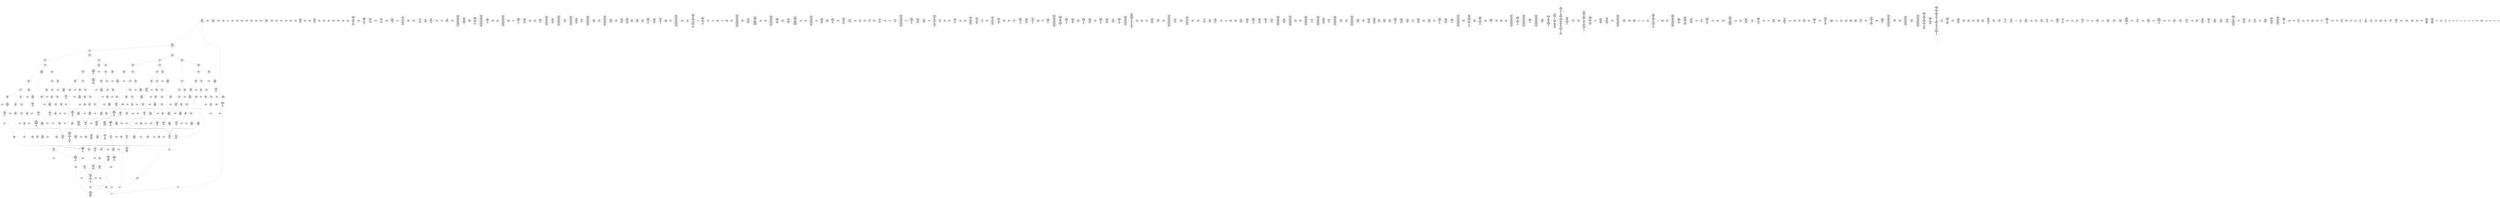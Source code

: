 /* Generated by GvGen v.1.0 (https://www.github.com/stricaud/gvgen) */

digraph G {
compound=true;
   node1 [label="[anywhere]"];
   node2 [label="# 0x0
PUSHX Data
PUSHX Data
MSTORE
PUSHX LogicData
CALLDATASIZE
LT
PUSHX Data
JUMPI
"];
   node3 [label="# 0xd
PUSHX Data
CALLDATALOAD
PUSHX BitData
SHR
PUSHX LogicData
GT
PUSHX Data
JUMPI
"];
   node4 [label="# 0x1e
PUSHX LogicData
GT
PUSHX Data
JUMPI
"];
   node5 [label="# 0x29
PUSHX LogicData
GT
PUSHX Data
JUMPI
"];
   node6 [label="# 0x34
PUSHX LogicData
EQ
PUSHX Data
JUMPI
"];
   node7 [label="# 0x3f
PUSHX LogicData
EQ
PUSHX Data
JUMPI
"];
   node8 [label="# 0x4a
PUSHX LogicData
EQ
PUSHX Data
JUMPI
"];
   node9 [label="# 0x55
PUSHX LogicData
EQ
PUSHX Data
JUMPI
"];
   node10 [label="# 0x60
PUSHX LogicData
EQ
PUSHX Data
JUMPI
"];
   node11 [label="# 0x6b
PUSHX LogicData
EQ
PUSHX Data
JUMPI
"];
   node12 [label="# 0x76
PUSHX Data
REVERT
"];
   node13 [label="# 0x7a
JUMPDEST
PUSHX LogicData
EQ
PUSHX Data
JUMPI
"];
   node14 [label="# 0x86
PUSHX LogicData
EQ
PUSHX Data
JUMPI
"];
   node15 [label="# 0x91
PUSHX LogicData
EQ
PUSHX Data
JUMPI
"];
   node16 [label="# 0x9c
PUSHX LogicData
EQ
PUSHX Data
JUMPI
"];
   node17 [label="# 0xa7
PUSHX LogicData
EQ
PUSHX Data
JUMPI
"];
   node18 [label="# 0xb2
PUSHX Data
REVERT
"];
   node19 [label="# 0xb6
JUMPDEST
PUSHX LogicData
GT
PUSHX Data
JUMPI
"];
   node20 [label="# 0xc2
PUSHX LogicData
EQ
PUSHX Data
JUMPI
"];
   node21 [label="# 0xcd
PUSHX LogicData
EQ
PUSHX Data
JUMPI
"];
   node22 [label="# 0xd8
PUSHX LogicData
EQ
PUSHX Data
JUMPI
"];
   node23 [label="# 0xe3
PUSHX LogicData
EQ
PUSHX Data
JUMPI
"];
   node24 [label="# 0xee
PUSHX LogicData
EQ
PUSHX Data
JUMPI
"];
   node25 [label="# 0xf9
PUSHX Data
REVERT
"];
   node26 [label="# 0xfd
JUMPDEST
PUSHX LogicData
EQ
PUSHX Data
JUMPI
"];
   node27 [label="# 0x109
PUSHX LogicData
EQ
PUSHX Data
JUMPI
"];
   node28 [label="# 0x114
PUSHX LogicData
EQ
PUSHX Data
JUMPI
"];
   node29 [label="# 0x11f
PUSHX LogicData
EQ
PUSHX Data
JUMPI
"];
   node30 [label="# 0x12a
PUSHX LogicData
EQ
PUSHX Data
JUMPI
"];
   node31 [label="# 0x135
PUSHX Data
REVERT
"];
   node32 [label="# 0x139
JUMPDEST
PUSHX LogicData
GT
PUSHX Data
JUMPI
"];
   node33 [label="# 0x145
PUSHX LogicData
GT
PUSHX Data
JUMPI
"];
   node34 [label="# 0x150
PUSHX LogicData
EQ
PUSHX Data
JUMPI
"];
   node35 [label="# 0x15b
PUSHX LogicData
EQ
PUSHX Data
JUMPI
"];
   node36 [label="# 0x166
PUSHX LogicData
EQ
PUSHX Data
JUMPI
"];
   node37 [label="# 0x171
PUSHX LogicData
EQ
PUSHX Data
JUMPI
"];
   node38 [label="# 0x17c
PUSHX LogicData
EQ
PUSHX Data
JUMPI
"];
   node39 [label="# 0x187
PUSHX LogicData
EQ
PUSHX Data
JUMPI
"];
   node40 [label="# 0x192
PUSHX Data
REVERT
"];
   node41 [label="# 0x196
JUMPDEST
PUSHX LogicData
EQ
PUSHX Data
JUMPI
"];
   node42 [label="# 0x1a2
PUSHX LogicData
EQ
PUSHX Data
JUMPI
"];
   node43 [label="# 0x1ad
PUSHX LogicData
EQ
PUSHX Data
JUMPI
"];
   node44 [label="# 0x1b8
PUSHX LogicData
EQ
PUSHX Data
JUMPI
"];
   node45 [label="# 0x1c3
PUSHX LogicData
EQ
PUSHX Data
JUMPI
"];
   node46 [label="# 0x1ce
PUSHX Data
REVERT
"];
   node47 [label="# 0x1d2
JUMPDEST
PUSHX LogicData
GT
PUSHX Data
JUMPI
"];
   node48 [label="# 0x1de
PUSHX LogicData
EQ
PUSHX Data
JUMPI
"];
   node49 [label="# 0x1e9
PUSHX LogicData
EQ
PUSHX Data
JUMPI
"];
   node50 [label="# 0x1f4
PUSHX LogicData
EQ
PUSHX Data
JUMPI
"];
   node51 [label="# 0x1ff
PUSHX LogicData
EQ
PUSHX Data
JUMPI
"];
   node52 [label="# 0x20a
PUSHX LogicData
EQ
PUSHX Data
JUMPI
"];
   node53 [label="# 0x215
PUSHX Data
REVERT
"];
   node54 [label="# 0x219
JUMPDEST
PUSHX LogicData
EQ
PUSHX Data
JUMPI
"];
   node55 [label="# 0x225
PUSHX LogicData
EQ
PUSHX Data
JUMPI
"];
   node56 [label="# 0x230
PUSHX LogicData
EQ
PUSHX Data
JUMPI
"];
   node57 [label="# 0x23b
PUSHX LogicData
EQ
PUSHX Data
JUMPI
"];
   node58 [label="# 0x246
PUSHX LogicData
EQ
PUSHX Data
JUMPI
"];
   node59 [label="# 0x251
JUMPDEST
PUSHX Data
REVERT
"];
   node60 [label="# 0x256
JUMPDEST
CALLVALUE
ISZERO
PUSHX Data
JUMPI
"];
   node61 [label="# 0x25e
PUSHX Data
REVERT
"];
   node62 [label="# 0x262
JUMPDEST
PUSHX Data
PUSHX Data
CALLDATASIZE
PUSHX Data
PUSHX Data
JUMP
"];
   node63 [label="# 0x271
JUMPDEST
PUSHX Data
JUMP
"];
   node64 [label="# 0x276
JUMPDEST
PUSHX MemData
MLOAD
ISZERO
ISZERO
MSTORE
PUSHX ArithData
ADD
"];
   node65 [label="# 0x282
JUMPDEST
PUSHX MemData
MLOAD
SUB
RETURN
"];
   node66 [label="# 0x28b
JUMPDEST
CALLVALUE
ISZERO
PUSHX Data
JUMPI
"];
   node67 [label="# 0x293
PUSHX Data
REVERT
"];
   node68 [label="# 0x297
JUMPDEST
PUSHX StorData
SLOAD
PUSHX Data
PUSHX BitData
AND
JUMP
"];
   node69 [label="# 0x2a5
JUMPDEST
CALLVALUE
ISZERO
PUSHX Data
JUMPI
"];
   node70 [label="# 0x2ad
PUSHX Data
REVERT
"];
   node71 [label="# 0x2b1
JUMPDEST
PUSHX Data
PUSHX Data
JUMP
"];
   node72 [label="# 0x2ba
JUMPDEST
PUSHX MemData
MLOAD
PUSHX Data
PUSHX Data
JUMP
"];
   node73 [label="# 0x2c7
JUMPDEST
CALLVALUE
ISZERO
PUSHX Data
JUMPI
"];
   node74 [label="# 0x2cf
PUSHX Data
REVERT
"];
   node75 [label="# 0x2d3
JUMPDEST
PUSHX Data
PUSHX Data
CALLDATASIZE
PUSHX Data
PUSHX Data
JUMP
"];
   node76 [label="# 0x2e2
JUMPDEST
PUSHX Data
JUMP
"];
   node77 [label="# 0x2e7
JUMPDEST
PUSHX MemData
MLOAD
PUSHX ArithData
PUSHX BitData
PUSHX BitData
SHL
SUB
AND
MSTORE
PUSHX ArithData
ADD
PUSHX Data
JUMP
"];
   node78 [label="# 0x2ff
JUMPDEST
CALLVALUE
ISZERO
PUSHX Data
JUMPI
"];
   node79 [label="# 0x307
PUSHX Data
REVERT
"];
   node80 [label="# 0x30b
JUMPDEST
PUSHX Data
PUSHX Data
CALLDATASIZE
PUSHX Data
PUSHX Data
JUMP
"];
   node81 [label="# 0x31a
JUMPDEST
PUSHX Data
JUMP
"];
   node82 [label="# 0x31f
JUMPDEST
STOP
"];
   node83 [label="# 0x321
JUMPDEST
CALLVALUE
ISZERO
PUSHX Data
JUMPI
"];
   node84 [label="# 0x329
PUSHX Data
REVERT
"];
   node85 [label="# 0x32d
JUMPDEST
PUSHX Data
PUSHX Data
CALLDATASIZE
PUSHX Data
PUSHX Data
JUMP
"];
   node86 [label="# 0x33c
JUMPDEST
PUSHX Data
JUMP
"];
   node87 [label="# 0x341
JUMPDEST
CALLVALUE
ISZERO
PUSHX Data
JUMPI
"];
   node88 [label="# 0x349
PUSHX Data
REVERT
"];
   node89 [label="# 0x34d
JUMPDEST
PUSHX StorData
SLOAD
"];
   node90 [label="# 0x352
JUMPDEST
PUSHX MemData
MLOAD
MSTORE
PUSHX ArithData
ADD
PUSHX Data
JUMP
"];
   node91 [label="# 0x360
JUMPDEST
CALLVALUE
ISZERO
PUSHX Data
JUMPI
"];
   node92 [label="# 0x368
PUSHX Data
REVERT
"];
   node93 [label="# 0x36c
JUMPDEST
PUSHX Data
PUSHX Data
CALLDATASIZE
PUSHX Data
PUSHX Data
JUMP
"];
   node94 [label="# 0x37b
JUMPDEST
PUSHX Data
JUMP
"];
   node95 [label="# 0x380
JUMPDEST
CALLVALUE
ISZERO
PUSHX Data
JUMPI
"];
   node96 [label="# 0x388
PUSHX Data
REVERT
"];
   node97 [label="# 0x38c
JUMPDEST
PUSHX StorData
SLOAD
PUSHX Data
PUSHX Data
DIV
PUSHX BitData
AND
JUMP
"];
   node98 [label="# 0x39f
JUMPDEST
PUSHX Data
PUSHX Data
CALLDATASIZE
PUSHX Data
PUSHX Data
JUMP
"];
   node99 [label="# 0x3ad
JUMPDEST
PUSHX Data
JUMP
"];
   node100 [label="# 0x3b2
JUMPDEST
CALLVALUE
ISZERO
PUSHX Data
JUMPI
"];
   node101 [label="# 0x3ba
PUSHX Data
REVERT
"];
   node102 [label="# 0x3be
JUMPDEST
PUSHX Data
PUSHX Data
CALLDATASIZE
PUSHX Data
PUSHX Data
JUMP
"];
   node103 [label="# 0x3cd
JUMPDEST
PUSHX Data
JUMP
"];
   node104 [label="# 0x3d2
JUMPDEST
CALLVALUE
ISZERO
PUSHX Data
JUMPI
"];
   node105 [label="# 0x3da
PUSHX Data
REVERT
"];
   node106 [label="# 0x3de
JUMPDEST
PUSHX Data
PUSHX Data
CALLDATASIZE
PUSHX Data
PUSHX Data
JUMP
"];
   node107 [label="# 0x3ed
JUMPDEST
PUSHX Data
JUMP
"];
   node108 [label="# 0x3f2
JUMPDEST
CALLVALUE
ISZERO
PUSHX Data
JUMPI
"];
   node109 [label="# 0x3fa
PUSHX Data
REVERT
"];
   node110 [label="# 0x3fe
JUMPDEST
PUSHX Data
PUSHX Data
JUMP
"];
   node111 [label="# 0x407
JUMPDEST
CALLVALUE
ISZERO
PUSHX Data
JUMPI
"];
   node112 [label="# 0x40f
PUSHX Data
REVERT
"];
   node113 [label="# 0x413
JUMPDEST
PUSHX Data
PUSHX Data
CALLDATASIZE
PUSHX Data
PUSHX Data
JUMP
"];
   node114 [label="# 0x422
JUMPDEST
PUSHX Data
JUMP
"];
   node115 [label="# 0x427
JUMPDEST
CALLVALUE
ISZERO
PUSHX Data
JUMPI
"];
   node116 [label="# 0x42f
PUSHX Data
REVERT
"];
   node117 [label="# 0x433
JUMPDEST
PUSHX Data
PUSHX Data
CALLDATASIZE
PUSHX Data
PUSHX Data
JUMP
"];
   node118 [label="# 0x442
JUMPDEST
PUSHX Data
JUMP
"];
   node119 [label="# 0x447
JUMPDEST
PUSHX MemData
MLOAD
PUSHX Data
PUSHX Data
JUMP
"];
   node120 [label="# 0x454
JUMPDEST
CALLVALUE
ISZERO
PUSHX Data
JUMPI
"];
   node121 [label="# 0x45c
PUSHX Data
REVERT
"];
   node122 [label="# 0x460
JUMPDEST
PUSHX Data
PUSHX Data
CALLDATASIZE
PUSHX Data
PUSHX Data
JUMP
"];
   node123 [label="# 0x46f
JUMPDEST
PUSHX Data
JUMP
"];
   node124 [label="# 0x474
JUMPDEST
CALLVALUE
ISZERO
PUSHX Data
JUMPI
"];
   node125 [label="# 0x47c
PUSHX Data
REVERT
"];
   node126 [label="# 0x480
JUMPDEST
PUSHX StorData
SLOAD
PUSHX Data
PUSHX Data
DIV
PUSHX BitData
AND
JUMP
"];
   node127 [label="# 0x494
JUMPDEST
CALLVALUE
ISZERO
PUSHX Data
JUMPI
"];
   node128 [label="# 0x49c
PUSHX Data
REVERT
"];
   node129 [label="# 0x4a0
JUMPDEST
PUSHX Data
PUSHX Data
CALLDATASIZE
PUSHX Data
PUSHX Data
JUMP
"];
   node130 [label="# 0x4af
JUMPDEST
PUSHX Data
JUMP
"];
   node131 [label="# 0x4b4
JUMPDEST
CALLVALUE
ISZERO
PUSHX Data
JUMPI
"];
   node132 [label="# 0x4bc
PUSHX Data
REVERT
"];
   node133 [label="# 0x4c0
JUMPDEST
PUSHX Data
PUSHX Data
CALLDATASIZE
PUSHX Data
PUSHX Data
JUMP
"];
   node134 [label="# 0x4cf
JUMPDEST
PUSHX Data
JUMP
"];
   node135 [label="# 0x4d4
JUMPDEST
CALLVALUE
ISZERO
PUSHX Data
JUMPI
"];
   node136 [label="# 0x4dc
PUSHX Data
REVERT
"];
   node137 [label="# 0x4e0
JUMPDEST
PUSHX Data
PUSHX Data
CALLDATASIZE
PUSHX Data
PUSHX Data
JUMP
"];
   node138 [label="# 0x4ef
JUMPDEST
PUSHX Data
JUMP
"];
   node139 [label="# 0x4f4
JUMPDEST
CALLVALUE
ISZERO
PUSHX Data
JUMPI
"];
   node140 [label="# 0x4fc
PUSHX Data
REVERT
"];
   node141 [label="# 0x500
JUMPDEST
PUSHX Data
PUSHX Data
CALLDATASIZE
PUSHX Data
PUSHX Data
JUMP
"];
   node142 [label="# 0x50f
JUMPDEST
PUSHX Data
JUMP
"];
   node143 [label="# 0x514
JUMPDEST
CALLVALUE
ISZERO
PUSHX Data
JUMPI
"];
   node144 [label="# 0x51c
PUSHX Data
REVERT
"];
   node145 [label="# 0x520
JUMPDEST
PUSHX Data
PUSHX StorData
SLOAD
JUMP
"];
   node146 [label="# 0x52a
JUMPDEST
CALLVALUE
ISZERO
PUSHX Data
JUMPI
"];
   node147 [label="# 0x532
PUSHX Data
REVERT
"];
   node148 [label="# 0x536
JUMPDEST
PUSHX Data
PUSHX Data
CALLDATASIZE
PUSHX Data
PUSHX Data
JUMP
"];
   node149 [label="# 0x545
JUMPDEST
PUSHX Data
JUMP
"];
   node150 [label="# 0x54a
JUMPDEST
CALLVALUE
ISZERO
PUSHX Data
JUMPI
"];
   node151 [label="# 0x552
PUSHX Data
REVERT
"];
   node152 [label="# 0x556
JUMPDEST
PUSHX Data
PUSHX Data
JUMP
"];
   node153 [label="# 0x55f
JUMPDEST
CALLVALUE
ISZERO
PUSHX Data
JUMPI
"];
   node154 [label="# 0x567
PUSHX Data
REVERT
"];
   node155 [label="# 0x56b
JUMPDEST
PUSHX Data
PUSHX Data
CALLDATASIZE
PUSHX Data
PUSHX Data
JUMP
"];
   node156 [label="# 0x57a
JUMPDEST
PUSHX Data
PUSHX Data
MSTORE
PUSHX Data
MSTORE
PUSHX Data
SHA3
SLOAD
JUMP
"];
   node157 [label="# 0x58c
JUMPDEST
CALLVALUE
ISZERO
PUSHX Data
JUMPI
"];
   node158 [label="# 0x594
PUSHX Data
REVERT
"];
   node159 [label="# 0x598
JUMPDEST
PUSHX Data
PUSHX Data
CALLDATASIZE
PUSHX Data
PUSHX Data
JUMP
"];
   node160 [label="# 0x5a7
JUMPDEST
PUSHX Data
JUMP
"];
   node161 [label="# 0x5ac
JUMPDEST
CALLVALUE
ISZERO
PUSHX Data
JUMPI
"];
   node162 [label="# 0x5b4
PUSHX Data
REVERT
"];
   node163 [label="# 0x5b8
JUMPDEST
PUSHX StorData
SLOAD
PUSHX ArithData
PUSHX BitData
PUSHX BitData
SHL
SUB
AND
PUSHX Data
JUMP
"];
   node164 [label="# 0x5ca
JUMPDEST
CALLVALUE
ISZERO
PUSHX Data
JUMPI
"];
   node165 [label="# 0x5d2
PUSHX Data
REVERT
"];
   node166 [label="# 0x5d6
JUMPDEST
PUSHX Data
PUSHX Data
CALLDATASIZE
PUSHX Data
PUSHX Data
JUMP
"];
   node167 [label="# 0x5e5
JUMPDEST
PUSHX Data
JUMP
"];
   node168 [label="# 0x5ea
JUMPDEST
CALLVALUE
ISZERO
PUSHX Data
JUMPI
"];
   node169 [label="# 0x5f2
PUSHX Data
REVERT
"];
   node170 [label="# 0x5f6
JUMPDEST
PUSHX Data
PUSHX Data
CALLDATASIZE
PUSHX Data
PUSHX Data
JUMP
"];
   node171 [label="# 0x605
JUMPDEST
PUSHX Data
PUSHX Data
MSTORE
PUSHX Data
MSTORE
PUSHX Data
SHA3
SLOAD
JUMP
"];
   node172 [label="# 0x617
JUMPDEST
CALLVALUE
ISZERO
PUSHX Data
JUMPI
"];
   node173 [label="# 0x61f
PUSHX Data
REVERT
"];
   node174 [label="# 0x623
JUMPDEST
PUSHX Data
PUSHX Data
JUMP
"];
   node175 [label="# 0x62c
JUMPDEST
CALLVALUE
ISZERO
PUSHX Data
JUMPI
"];
   node176 [label="# 0x634
PUSHX Data
REVERT
"];
   node177 [label="# 0x638
JUMPDEST
PUSHX Data
PUSHX Data
CALLDATASIZE
PUSHX Data
PUSHX Data
JUMP
"];
   node178 [label="# 0x647
JUMPDEST
PUSHX Data
JUMP
"];
   node179 [label="# 0x64c
JUMPDEST
CALLVALUE
ISZERO
PUSHX Data
JUMPI
"];
   node180 [label="# 0x654
PUSHX Data
REVERT
"];
   node181 [label="# 0x658
JUMPDEST
PUSHX Data
PUSHX Data
CALLDATASIZE
PUSHX Data
PUSHX Data
JUMP
"];
   node182 [label="# 0x667
JUMPDEST
PUSHX Data
JUMP
"];
   node183 [label="# 0x66c
JUMPDEST
CALLVALUE
ISZERO
PUSHX Data
JUMPI
"];
   node184 [label="# 0x674
PUSHX Data
REVERT
"];
   node185 [label="# 0x678
JUMPDEST
PUSHX Data
PUSHX Data
CALLDATASIZE
PUSHX Data
PUSHX Data
JUMP
"];
   node186 [label="# 0x687
JUMPDEST
PUSHX Data
JUMP
"];
   node187 [label="# 0x68c
JUMPDEST
CALLVALUE
ISZERO
PUSHX Data
JUMPI
"];
   node188 [label="# 0x694
PUSHX Data
REVERT
"];
   node189 [label="# 0x698
JUMPDEST
PUSHX Data
PUSHX StorData
SLOAD
JUMP
"];
   node190 [label="# 0x6a2
JUMPDEST
CALLVALUE
ISZERO
PUSHX Data
JUMPI
"];
   node191 [label="# 0x6aa
PUSHX Data
REVERT
"];
   node192 [label="# 0x6ae
JUMPDEST
PUSHX Data
PUSHX Data
CALLDATASIZE
PUSHX Data
PUSHX Data
JUMP
"];
   node193 [label="# 0x6bd
JUMPDEST
PUSHX Data
JUMP
"];
   node194 [label="# 0x6c2
JUMPDEST
CALLVALUE
ISZERO
PUSHX Data
JUMPI
"];
   node195 [label="# 0x6ca
PUSHX Data
REVERT
"];
   node196 [label="# 0x6ce
JUMPDEST
PUSHX Data
PUSHX Data
CALLDATASIZE
PUSHX Data
PUSHX Data
JUMP
"];
   node197 [label="# 0x6dd
JUMPDEST
PUSHX Data
JUMP
"];
   node198 [label="# 0x6e2
JUMPDEST
PUSHX Data
PUSHX Data
CALLDATASIZE
PUSHX Data
PUSHX Data
JUMP
"];
   node199 [label="# 0x6f0
JUMPDEST
PUSHX Data
JUMP
"];
   node200 [label="# 0x6f5
JUMPDEST
CALLVALUE
ISZERO
PUSHX Data
JUMPI
"];
   node201 [label="# 0x6fd
PUSHX Data
REVERT
"];
   node202 [label="# 0x701
JUMPDEST
PUSHX Data
PUSHX Data
CALLDATASIZE
PUSHX Data
PUSHX Data
JUMP
"];
   node203 [label="# 0x710
JUMPDEST
PUSHX Data
JUMP
"];
   node204 [label="# 0x715
JUMPDEST
CALLVALUE
ISZERO
PUSHX Data
JUMPI
"];
   node205 [label="# 0x71d
PUSHX Data
REVERT
"];
   node206 [label="# 0x721
JUMPDEST
PUSHX Data
PUSHX StorData
SLOAD
JUMP
"];
   node207 [label="# 0x72b
JUMPDEST
CALLVALUE
ISZERO
PUSHX Data
JUMPI
"];
   node208 [label="# 0x733
PUSHX Data
REVERT
"];
   node209 [label="# 0x737
JUMPDEST
PUSHX Data
PUSHX Data
CALLDATASIZE
PUSHX Data
PUSHX Data
JUMP
"];
   node210 [label="# 0x746
JUMPDEST
PUSHX ArithData
PUSHX BitData
PUSHX BitData
SHL
SUB
AND
PUSHX Data
MSTORE
PUSHX Data
PUSHX Data
MSTORE
PUSHX Data
SHA3
AND
MSTORE
MSTORE
SHA3
SLOAD
PUSHX BitData
AND
JUMP
"];
   node211 [label="# 0x774
JUMPDEST
CALLVALUE
ISZERO
PUSHX Data
JUMPI
"];
   node212 [label="# 0x77c
PUSHX Data
REVERT
"];
   node213 [label="# 0x780
JUMPDEST
PUSHX Data
PUSHX Data
CALLDATASIZE
PUSHX Data
PUSHX Data
JUMP
"];
   node214 [label="# 0x78f
JUMPDEST
PUSHX Data
JUMP
"];
   node215 [label="# 0x794
JUMPDEST
CALLVALUE
ISZERO
PUSHX Data
JUMPI
"];
   node216 [label="# 0x79c
PUSHX Data
REVERT
"];
   node217 [label="# 0x7a0
JUMPDEST
PUSHX Data
PUSHX StorData
SLOAD
JUMP
"];
   node218 [label="# 0x7aa
JUMPDEST
PUSHX Data
PUSHX ArithData
PUSHX BitData
PUSHX BitData
SHL
SUB
NOT
AND
PUSHX BitData
PUSHX BitData
SHL
EQ
PUSHX Data
JUMPI
"];
   node219 [label="# 0x7c6
PUSHX ArithData
PUSHX BitData
PUSHX BitData
SHL
SUB
NOT
AND
PUSHX BitData
PUSHX BitData
SHL
EQ
"];
   node220 [label="# 0x7db
JUMPDEST
PUSHX Data
JUMPI
"];
   node221 [label="# 0x7e1
PUSHX ArithData
PUSHX BitData
PUSHX BitData
SHL
SUB
NOT
AND
PUSHX BitData
PUSHX BitData
SHL
EQ
"];
   node222 [label="# 0x7f6
JUMPDEST
PUSHX Data
JUMPI
"];
   node223 [label="# 0x7fc
PUSHX BitData
PUSHX BitData
SHL
PUSHX ArithData
PUSHX BitData
PUSHX BitData
SHL
SUB
NOT
AND
EQ
"];
   node224 [label="# 0x811
JUMPDEST
JUMP
"];
   node225 [label="# 0x817
JUMPDEST
PUSHX Data
PUSHX StorData
SLOAD
PUSHX Data
PUSHX Data
JUMP
"];
   node226 [label="# 0x826
JUMPDEST
PUSHX ArithData
ADD
PUSHX ArithData
DIV
MUL
PUSHX ArithData
ADD
PUSHX MemData
MLOAD
ADD
PUSHX Data
MSTORE
MSTORE
PUSHX ArithData
ADD
SLOAD
PUSHX Data
PUSHX Data
JUMP
"];
   node227 [label="# 0x852
JUMPDEST
ISZERO
PUSHX Data
JUMPI
"];
   node228 [label="# 0x859
PUSHX LogicData
LT
PUSHX Data
JUMPI
"];
   node229 [label="# 0x861
PUSHX ArithData
SLOAD
DIV
MUL
MSTORE
PUSHX ArithData
ADD
PUSHX Data
JUMP
"];
   node230 [label="# 0x874
JUMPDEST
ADD
PUSHX Data
MSTORE
PUSHX Data
PUSHX Data
SHA3
"];
   node231 [label="# 0x882
JUMPDEST
SLOAD
MSTORE
PUSHX ArithData
ADD
PUSHX ArithData
ADD
GT
PUSHX Data
JUMPI
"];
   node232 [label="# 0x896
SUB
PUSHX BitData
AND
ADD
"];
   node233 [label="# 0x89f
JUMPDEST
JUMP
"];
   node234 [label="# 0x8a9
JUMPDEST
PUSHX Data
PUSHX Data
PUSHX StorData
SLOAD
GT
JUMP
"];
   node235 [label="# 0x8b6
JUMPDEST
PUSHX Data
JUMPI
"];
   node236 [label="# 0x8bb
PUSHX MemData
MLOAD
PUSHX BitData
PUSHX BitData
SHL
MSTORE
PUSHX Data
PUSHX ArithData
ADD
MSTORE
PUSHX Data
PUSHX ArithData
ADD
MSTORE
PUSHX Data
PUSHX ArithData
ADD
MSTORE
PUSHX BitData
PUSHX BitData
SHL
PUSHX ArithData
ADD
MSTORE
PUSHX ArithData
ADD
"];
   node237 [label="# 0x914
JUMPDEST
PUSHX MemData
MLOAD
SUB
REVERT
"];
   node238 [label="# 0x91d
JUMPDEST
PUSHX Data
MSTORE
PUSHX Data
PUSHX Data
MSTORE
PUSHX Data
SHA3
SLOAD
PUSHX ArithData
PUSHX BitData
PUSHX BitData
SHL
SUB
AND
JUMP
"];
   node239 [label="# 0x939
JUMPDEST
PUSHX Data
PUSHX Data
PUSHX Data
JUMP
"];
   node240 [label="# 0x944
JUMPDEST
PUSHX ArithData
PUSHX BitData
PUSHX BitData
SHL
SUB
AND
PUSHX ArithData
PUSHX BitData
PUSHX BitData
SHL
SUB
AND
EQ
ISZERO
PUSHX Data
JUMPI
"];
   node241 [label="# 0x961
PUSHX MemData
MLOAD
PUSHX BitData
PUSHX BitData
SHL
MSTORE
PUSHX Data
PUSHX ArithData
ADD
MSTORE
PUSHX Data
PUSHX ArithData
ADD
MSTORE
PUSHX Data
PUSHX ArithData
ADD
MSTORE
PUSHX BitData
PUSHX BitData
SHL
PUSHX ArithData
ADD
MSTORE
PUSHX ArithData
ADD
PUSHX Data
JUMP
"];
   node242 [label="# 0x9b3
JUMPDEST
CALLER
PUSHX ArithData
PUSHX BitData
PUSHX BitData
SHL
SUB
AND
EQ
PUSHX Data
JUMPI
"];
   node243 [label="# 0x9c5
PUSHX Data
CALLER
PUSHX Data
JUMP
"];
   node244 [label="# 0x9cf
JUMPDEST
PUSHX Data
JUMPI
"];
   node245 [label="# 0x9d4
PUSHX MemData
MLOAD
PUSHX BitData
PUSHX BitData
SHL
MSTORE
PUSHX Data
PUSHX ArithData
ADD
MSTORE
PUSHX Data
PUSHX ArithData
ADD
MSTORE
PUSHX Data
PUSHX ArithData
ADD
MSTORE
PUSHX Data
PUSHX ArithData
ADD
MSTORE
PUSHX ArithData
ADD
PUSHX Data
JUMP
"];
   node246 [label="# 0xa41
JUMPDEST
PUSHX Data
PUSHX Data
JUMP
"];
   node247 [label="# 0xa4c
JUMPDEST
JUMP
"];
   node248 [label="# 0xa51
JUMPDEST
PUSHX StorData
SLOAD
PUSHX ArithData
PUSHX BitData
PUSHX BitData
SHL
SUB
AND
CALLER
EQ
PUSHX Data
JUMPI
"];
   node249 [label="# 0xa64
PUSHX MemData
MLOAD
PUSHX BitData
PUSHX BitData
SHL
MSTORE
PUSHX ArithData
ADD
PUSHX Data
PUSHX Data
JUMP
"];
   node250 [label="# 0xa7b
JUMPDEST
PUSHX Data
SSTORE
JUMP
"];
   node251 [label="# 0xa80
JUMPDEST
PUSHX Data
PUSHX Data
JUMP
"];
   node252 [label="# 0xa8b
JUMPDEST
PUSHX LogicData
PUSHX StorData
SLOAD
EQ
ISZERO
PUSHX Data
JUMPI
"];
   node253 [label="# 0xa97
PUSHX MemData
MLOAD
PUSHX BitData
PUSHX BitData
SHL
MSTORE
PUSHX Data
PUSHX ArithData
ADD
MSTORE
PUSHX Data
PUSHX ArithData
ADD
MSTORE
PUSHX Data
PUSHX ArithData
ADD
MSTORE
PUSHX ArithData
ADD
PUSHX Data
JUMP
"];
   node254 [label="# 0xade
JUMPDEST
PUSHX Data
PUSHX Data
SSTORE
PUSHX StorData
SLOAD
PUSHX Data
DIV
PUSHX BitData
AND
PUSHX Data
JUMPI
"];
   node255 [label="# 0xaf3
PUSHX MemData
MLOAD
PUSHX BitData
PUSHX BitData
SHL
MSTORE
PUSHX Data
PUSHX ArithData
ADD
MSTORE
PUSHX Data
PUSHX ArithData
ADD
MSTORE
PUSHX BitData
PUSHX BitData
SHL
PUSHX ArithData
ADD
MSTORE
PUSHX ArithData
ADD
PUSHX Data
JUMP
"];
   node256 [label="# 0xb2f
JUMPDEST
PUSHX StorData
SLOAD
LT
ISZERO
PUSHX Data
JUMPI
"];
   node257 [label="# 0xb3a
PUSHX MemData
MLOAD
PUSHX BitData
PUSHX BitData
SHL
MSTORE
PUSHX Data
PUSHX ArithData
ADD
MSTORE
PUSHX Data
PUSHX ArithData
ADD
MSTORE
PUSHX Data
PUSHX ArithData
ADD
MSTORE
PUSHX ArithData
ADD
PUSHX Data
JUMP
"];
   node258 [label="# 0xb81
JUMPDEST
CALLER
PUSHX Data
MSTORE
PUSHX Data
PUSHX Data
MSTORE
PUSHX Data
SHA3
SLOAD
PUSHX Data
PUSHX Data
JUMP
"];
   node259 [label="# 0xb9c
JUMPDEST
PUSHX StorData
SLOAD
LT
ISZERO
PUSHX Data
JUMPI
"];
   node260 [label="# 0xba6
PUSHX MemData
MLOAD
PUSHX BitData
PUSHX BitData
SHL
MSTORE
PUSHX Data
PUSHX ArithData
ADD
MSTORE
PUSHX Data
PUSHX ArithData
ADD
MSTORE
PUSHX Data
PUSHX ArithData
ADD
MSTORE
PUSHX ArithData
ADD
PUSHX Data
JUMP
"];
   node261 [label="# 0xbed
JUMPDEST
PUSHX StorData
SLOAD
PUSHX Data
PUSHX Data
JUMP
"];
   node262 [label="# 0xbfb
JUMPDEST
CALLVALUE
EQ
PUSHX Data
JUMPI
"];
   node263 [label="# 0xc02
PUSHX MemData
MLOAD
PUSHX BitData
PUSHX BitData
SHL
MSTORE
PUSHX Data
PUSHX ArithData
ADD
MSTORE
PUSHX Data
PUSHX ArithData
ADD
MSTORE
PUSHX BitData
PUSHX BitData
SHL
PUSHX ArithData
ADD
MSTORE
PUSHX ArithData
ADD
PUSHX Data
JUMP
"];
   node264 [label="# 0xc45
JUMPDEST
PUSHX StorData
SLOAD
PUSHX StorData
SLOAD
PUSHX Data
PUSHX Data
JUMP
"];
   node265 [label="# 0xc55
JUMPDEST
GT
ISZERO
PUSHX Data
JUMPI
"];
   node266 [label="# 0xc5c
PUSHX MemData
MLOAD
PUSHX BitData
PUSHX BitData
SHL
MSTORE
PUSHX ArithData
ADD
PUSHX Data
PUSHX Data
JUMP
"];
   node267 [label="# 0xc73
JUMPDEST
CALLER
PUSHX Data
MSTORE
PUSHX Data
PUSHX Data
MSTORE
PUSHX Data
SHA3
SLOAD
PUSHX Data
PUSHX Data
JUMP
"];
   node268 [label="# 0xc92
JUMPDEST
SSTORE
PUSHX Data
CALLER
PUSHX Data
JUMP
"];
   node269 [label="# 0xca2
JUMPDEST
PUSHX StorData
PUSHX Data
SLOAD
PUSHX Data
PUSHX Data
JUMP
"];
   node270 [label="# 0xcb4
JUMPDEST
SSTORE
PUSHX Data
PUSHX Data
SSTORE
JUMP
"];
   node271 [label="# 0xcc1
JUMPDEST
PUSHX StorData
SLOAD
PUSHX ArithData
PUSHX BitData
PUSHX BitData
SHL
SUB
AND
CALLER
EQ
PUSHX Data
JUMPI
"];
   node272 [label="# 0xcd4
PUSHX MemData
MLOAD
PUSHX BitData
PUSHX BitData
SHL
MSTORE
PUSHX ArithData
ADD
PUSHX Data
PUSHX Data
JUMP
"];
   node273 [label="# 0xceb
JUMPDEST
PUSHX StorData
SLOAD
ISZERO
ISZERO
PUSHX ArithData
MUL
PUSHX BitData
NOT
AND
OR
SSTORE
JUMP
"];
   node274 [label="# 0xd07
JUMPDEST
PUSHX Data
PUSHX Data
PUSHX Data
JUMP
"];
   node275 [label="# 0xd12
JUMPDEST
LT
PUSHX Data
JUMPI
"];
   node276 [label="# 0xd19
PUSHX MemData
MLOAD
PUSHX BitData
PUSHX BitData
SHL
MSTORE
PUSHX Data
PUSHX ArithData
ADD
MSTORE
PUSHX Data
PUSHX ArithData
ADD
MSTORE
PUSHX Data
PUSHX ArithData
ADD
MSTORE
PUSHX BitData
PUSHX BitData
SHL
PUSHX ArithData
ADD
MSTORE
PUSHX ArithData
ADD
PUSHX Data
JUMP
"];
   node277 [label="# 0xd6b
JUMPDEST
PUSHX StorData
SLOAD
"];
   node278 [label="# 0xd73
JUMPDEST
LT
ISZERO
PUSHX Data
JUMPI
"];
   node279 [label="# 0xd7c
PUSHX Data
MSTORE
PUSHX Data
PUSHX ArithData
MSTORE
PUSHX Data
SHA3
MLOAD
ADD
MSTORE
SLOAD
PUSHX ArithData
PUSHX BitData
PUSHX BitData
SHL
SUB
AND
MSTORE
PUSHX BitData
PUSHX BitData
SHL
DIV
PUSHX ArithData
PUSHX BitData
PUSHX BitData
SHL
SUB
AND
ADD
MSTORE
ISZERO
PUSHX Data
JUMPI
"];
   node280 [label="# 0xdc1
MLOAD
"];
   node281 [label="# 0xdc5
JUMPDEST
PUSHX ArithData
PUSHX BitData
PUSHX BitData
SHL
SUB
AND
PUSHX ArithData
PUSHX BitData
PUSHX BitData
SHL
SUB
AND
EQ
ISZERO
PUSHX Data
JUMPI
"];
   node282 [label="# 0xde0
EQ
ISZERO
PUSHX Data
JUMPI
"];
   node283 [label="# 0xde8
PUSHX Data
JUMP
"];
   node284 [label="# 0xdf3
JUMPDEST
PUSHX Data
PUSHX Data
JUMP
"];
   node285 [label="# 0xdfd
JUMPDEST
"];
   node286 [label="# 0xe01
JUMPDEST
PUSHX Data
PUSHX Data
JUMP
"];
   node287 [label="# 0xe0c
JUMPDEST
PUSHX Data
JUMP
"];
   node288 [label="# 0xe14
JUMPDEST
PUSHX MemData
MLOAD
PUSHX BitData
PUSHX BitData
SHL
MSTORE
PUSHX Data
PUSHX ArithData
ADD
MSTORE
PUSHX Data
PUSHX ArithData
ADD
MSTORE
PUSHX Data
PUSHX ArithData
ADD
MSTORE
PUSHX BitData
PUSHX BitData
SHL
PUSHX ArithData
ADD
MSTORE
PUSHX ArithData
ADD
PUSHX Data
JUMP
"];
   node289 [label="# 0xe74
JUMPDEST
PUSHX StorData
SLOAD
PUSHX ArithData
PUSHX BitData
PUSHX BitData
SHL
SUB
AND
CALLER
EQ
PUSHX Data
JUMPI
"];
   node290 [label="# 0xe87
PUSHX MemData
MLOAD
PUSHX BitData
PUSHX BitData
SHL
MSTORE
PUSHX ArithData
ADD
PUSHX Data
PUSHX Data
JUMP
"];
   node291 [label="# 0xe9e
JUMPDEST
SELFBALANCE
PUSHX Data
PUSHX Data
PUSHX Data
PUSHX Data
PUSHX Data
PUSHX Data
PUSHX Data
JUMP
"];
   node292 [label="# 0xedb
JUMPDEST
PUSHX Data
PUSHX Data
JUMP
"];
   node293 [label="# 0xee5
JUMPDEST
PUSHX MemData
MLOAD
PUSHX Data
GAS
CALL
RETURNDATASIZE
PUSHX LogicData
EQ
PUSHX Data
JUMPI
"];
   node294 [label="# 0xf00
PUSHX MemData
MLOAD
PUSHX BitData
NOT
PUSHX ArithData
RETURNDATASIZE
ADD
AND
ADD
PUSHX Data
MSTORE
RETURNDATASIZE
MSTORE
RETURNDATASIZE
PUSHX Data
PUSHX ArithData
ADD
RETURNDATACOPY
PUSHX Data
JUMP
"];
   node295 [label="# 0xf21
JUMPDEST
PUSHX Data
"];
   node296 [label="# 0xf26
JUMPDEST
PUSHX Data
JUMPI
"];
   node297 [label="# 0xf32
PUSHX MemData
MLOAD
PUSHX BitData
PUSHX BitData
SHL
MSTORE
PUSHX Data
PUSHX ArithData
ADD
MSTORE
PUSHX Data
PUSHX ArithData
ADD
MSTORE
PUSHX BitData
PUSHX BitData
SHL
PUSHX ArithData
ADD
MSTORE
PUSHX ArithData
ADD
PUSHX Data
JUMP
"];
   node298 [label="# 0xf74
JUMPDEST
PUSHX ArithData
PUSHX BitData
PUSHX BitData
SHL
SUB
AND
PUSHX Data
PUSHX Data
PUSHX Data
PUSHX Data
JUMP
"];
   node299 [label="# 0xf8c
JUMPDEST
PUSHX Data
PUSHX Data
JUMP
"];
   node300 [label="# 0xf96
JUMPDEST
PUSHX MemData
MLOAD
PUSHX Data
GAS
CALL
RETURNDATASIZE
PUSHX LogicData
EQ
PUSHX Data
JUMPI
"];
   node301 [label="# 0xfb1
PUSHX MemData
MLOAD
PUSHX BitData
NOT
PUSHX ArithData
RETURNDATASIZE
ADD
AND
ADD
PUSHX Data
MSTORE
RETURNDATASIZE
MSTORE
RETURNDATASIZE
PUSHX Data
PUSHX ArithData
ADD
RETURNDATACOPY
PUSHX Data
JUMP
"];
   node302 [label="# 0xfd2
JUMPDEST
PUSHX Data
"];
   node303 [label="# 0xfd7
JUMPDEST
PUSHX Data
JUMPI
"];
   node304 [label="# 0xfe3
PUSHX MemData
MLOAD
PUSHX BitData
PUSHX BitData
SHL
MSTORE
PUSHX Data
PUSHX ArithData
ADD
MSTORE
PUSHX Data
PUSHX ArithData
ADD
MSTORE
PUSHX BitData
PUSHX BitData
SHL
PUSHX ArithData
ADD
MSTORE
PUSHX ArithData
ADD
PUSHX Data
JUMP
"];
   node305 [label="# 0x1025
JUMPDEST
JUMP
"];
   node306 [label="# 0x102b
JUMPDEST
PUSHX Data
PUSHX MemData
MLOAD
PUSHX ArithData
ADD
PUSHX Data
MSTORE
PUSHX Data
MSTORE
PUSHX Data
JUMP
"];
   node307 [label="# 0x1046
JUMPDEST
PUSHX Data
PUSHX Data
PUSHX Data
PUSHX Data
JUMP
"];
   node308 [label="# 0x1053
JUMPDEST
PUSHX Data
PUSHX ArithData
PUSHX BitData
PUSHX BitData
SHL
SUB
GT
ISZERO
PUSHX Data
JUMPI
"];
   node309 [label="# 0x1068
PUSHX Data
PUSHX Data
JUMP
"];
   node310 [label="# 0x106f
JUMPDEST
PUSHX MemData
MLOAD
MSTORE
PUSHX ArithData
MUL
PUSHX ArithData
ADD
ADD
PUSHX Data
MSTORE
ISZERO
PUSHX Data
JUMPI
"];
   node311 [label="# 0x1089
PUSHX ArithData
ADD
PUSHX ArithData
MUL
CALLDATASIZE
CALLDATACOPY
ADD
"];
   node312 [label="# 0x1098
JUMPDEST
PUSHX Data
"];
   node313 [label="# 0x109e
JUMPDEST
LT
ISZERO
PUSHX Data
JUMPI
"];
   node314 [label="# 0x10a7
PUSHX Data
PUSHX Data
JUMP
"];
   node315 [label="# 0x10b0
JUMPDEST
MLOAD
LT
PUSHX Data
JUMPI
"];
   node316 [label="# 0x10bb
PUSHX Data
PUSHX Data
JUMP
"];
   node317 [label="# 0x10c2
JUMPDEST
PUSHX ArithData
MUL
ADD
ADD
MSTORE
PUSHX Data
PUSHX Data
JUMP
"];
   node318 [label="# 0x10d7
JUMPDEST
PUSHX Data
JUMP
"];
   node319 [label="# 0x10df
JUMPDEST
JUMP
"];
   node320 [label="# 0x10e7
JUMPDEST
PUSHX StorData
SLOAD
LT
PUSHX Data
JUMPI
"];
   node321 [label="# 0x10f2
PUSHX MemData
MLOAD
PUSHX BitData
PUSHX BitData
SHL
MSTORE
PUSHX Data
PUSHX ArithData
ADD
MSTORE
PUSHX Data
PUSHX ArithData
ADD
MSTORE
PUSHX Data
PUSHX ArithData
ADD
MSTORE
PUSHX BitData
PUSHX BitData
SHL
PUSHX ArithData
ADD
MSTORE
PUSHX ArithData
ADD
PUSHX Data
JUMP
"];
   node322 [label="# 0x1145
JUMPDEST
JUMP
"];
   node323 [label="# 0x1149
JUMPDEST
PUSHX StorData
SLOAD
PUSHX ArithData
PUSHX BitData
PUSHX BitData
SHL
SUB
AND
CALLER
EQ
PUSHX Data
JUMPI
"];
   node324 [label="# 0x115c
PUSHX MemData
MLOAD
PUSHX BitData
PUSHX BitData
SHL
MSTORE
PUSHX ArithData
ADD
PUSHX Data
PUSHX Data
JUMP
"];
   node325 [label="# 0x1173
JUMPDEST
MLOAD
PUSHX Data
PUSHX Data
PUSHX ArithData
ADD
PUSHX Data
JUMP
"];
   node326 [label="# 0x1186
JUMPDEST
JUMP
"];
   node327 [label="# 0x118a
JUMPDEST
PUSHX MemData
MLOAD
PUSHX BitData
NOT
PUSHX BitData
SHL
AND
PUSHX ArithData
ADD
MSTORE
PUSHX Data
PUSHX ArithData
ADD
PUSHX MemData
MLOAD
PUSHX ArithData
SUB
SUB
MSTORE
PUSHX Data
MSTORE
MLOAD
PUSHX ArithData
ADD
SHA3
PUSHX Data
"];
   node328 [label="# 0x11c9
JUMPDEST
MLOAD
LT
ISZERO
PUSHX Data
JUMPI
"];
   node329 [label="# 0x11d3
MLOAD
LT
PUSHX Data
JUMPI
"];
   node330 [label="# 0x11dd
PUSHX Data
PUSHX Data
JUMP
"];
   node331 [label="# 0x11e4
JUMPDEST
PUSHX ArithData
MUL
PUSHX ArithData
ADD
ADD
MLOAD
LT
PUSHX Data
JUMPI
"];
   node332 [label="# 0x11f3
MLOAD
LT
PUSHX Data
JUMPI
"];
   node333 [label="# 0x11fd
PUSHX Data
PUSHX Data
JUMP
"];
   node334 [label="# 0x1204
JUMPDEST
PUSHX ArithData
MUL
PUSHX ArithData
ADD
ADD
MLOAD
PUSHX MemData
MLOAD
PUSHX ArithData
ADD
PUSHX Data
MSTORE
PUSHX ArithData
ADD
MSTORE
PUSHX ArithData
ADD
JUMP
"];
   node335 [label="# 0x1227
JUMPDEST
PUSHX MemData
MLOAD
PUSHX ArithData
SUB
SUB
MSTORE
PUSHX Data
MSTORE
MLOAD
PUSHX ArithData
ADD
SHA3
PUSHX Data
JUMP
"];
   node336 [label="# 0x1242
JUMPDEST
MLOAD
LT
PUSHX Data
JUMPI
"];
   node337 [label="# 0x124e
PUSHX Data
PUSHX Data
JUMP
"];
   node338 [label="# 0x1255
JUMPDEST
PUSHX ArithData
MUL
PUSHX ArithData
ADD
ADD
MLOAD
PUSHX MemData
MLOAD
PUSHX ArithData
ADD
PUSHX Data
MSTORE
PUSHX ArithData
ADD
MSTORE
PUSHX ArithData
ADD
JUMP
"];
   node339 [label="# 0x1277
JUMPDEST
PUSHX MemData
MLOAD
PUSHX ArithData
SUB
SUB
MSTORE
PUSHX Data
MSTORE
MLOAD
PUSHX ArithData
ADD
SHA3
"];
   node340 [label="# 0x128e
JUMPDEST
PUSHX Data
PUSHX Data
JUMP
"];
   node341 [label="# 0x129a
JUMPDEST
PUSHX Data
JUMP
"];
   node342 [label="# 0x12a2
JUMPDEST
PUSHX StorData
SLOAD
EQ
JUMP
"];
   node343 [label="# 0x12ae
JUMPDEST
PUSHX StorData
SLOAD
PUSHX ArithData
PUSHX BitData
PUSHX BitData
SHL
SUB
AND
CALLER
EQ
PUSHX Data
JUMPI
"];
   node344 [label="# 0x12c1
PUSHX MemData
MLOAD
PUSHX BitData
PUSHX BitData
SHL
MSTORE
PUSHX ArithData
ADD
PUSHX Data
PUSHX Data
JUMP
"];
   node345 [label="# 0x12d8
JUMPDEST
PUSHX StorData
SLOAD
ISZERO
ISZERO
PUSHX ArithData
MUL
PUSHX BitData
NOT
AND
OR
SSTORE
JUMP
"];
   node346 [label="# 0x12f2
JUMPDEST
PUSHX Data
PUSHX Data
PUSHX Data
JUMP
"];
   node347 [label="# 0x12fd
JUMPDEST
MLOAD
JUMP
"];
   node348 [label="# 0x1304
JUMPDEST
PUSHX Data
PUSHX ArithData
PUSHX BitData
PUSHX BitData
SHL
SUB
AND
PUSHX Data
JUMPI
"];
   node349 [label="# 0x1315
PUSHX MemData
MLOAD
PUSHX BitData
PUSHX BitData
SHL
MSTORE
PUSHX Data
PUSHX ArithData
ADD
MSTORE
PUSHX Data
PUSHX ArithData
ADD
MSTORE
PUSHX Data
PUSHX ArithData
ADD
MSTORE
PUSHX BitData
PUSHX BitData
SHL
PUSHX ArithData
ADD
MSTORE
PUSHX ArithData
ADD
PUSHX Data
JUMP
"];
   node350 [label="# 0x1370
JUMPDEST
PUSHX ArithData
PUSHX BitData
PUSHX BitData
SHL
SUB
AND
PUSHX Data
MSTORE
PUSHX Data
PUSHX Data
MSTORE
PUSHX Data
SHA3
SLOAD
PUSHX ArithData
PUSHX BitData
PUSHX BitData
SHL
SUB
AND
JUMP
"];
   node351 [label="# 0x1395
JUMPDEST
PUSHX StorData
SLOAD
PUSHX ArithData
PUSHX BitData
PUSHX BitData
SHL
SUB
AND
CALLER
EQ
PUSHX Data
JUMPI
"];
   node352 [label="# 0x13a8
PUSHX MemData
MLOAD
PUSHX BitData
PUSHX BitData
SHL
MSTORE
PUSHX ArithData
ADD
PUSHX Data
PUSHX Data
JUMP
"];
   node353 [label="# 0x13bf
JUMPDEST
PUSHX Data
PUSHX Data
PUSHX Data
JUMP
"];
   node354 [label="# 0x13c9
JUMPDEST
JUMP
"];
   node355 [label="# 0x13cb
JUMPDEST
PUSHX StorData
SLOAD
PUSHX ArithData
PUSHX BitData
PUSHX BitData
SHL
SUB
AND
CALLER
EQ
PUSHX Data
JUMPI
"];
   node356 [label="# 0x13de
PUSHX MemData
MLOAD
PUSHX BitData
PUSHX BitData
SHL
MSTORE
PUSHX ArithData
ADD
PUSHX Data
PUSHX Data
JUMP
"];
   node357 [label="# 0x13f5
JUMPDEST
PUSHX Data
PUSHX Data
SSTORE
JUMP
"];
   node358 [label="# 0x13fe
JUMPDEST
JUMP
"];
   node359 [label="# 0x1401
JUMPDEST
PUSHX StorData
SLOAD
PUSHX ArithData
PUSHX BitData
PUSHX BitData
SHL
SUB
AND
CALLER
EQ
PUSHX Data
JUMPI
"];
   node360 [label="# 0x1414
PUSHX MemData
MLOAD
PUSHX BitData
PUSHX BitData
SHL
MSTORE
PUSHX ArithData
ADD
PUSHX Data
PUSHX Data
JUMP
"];
   node361 [label="# 0x142b
JUMPDEST
PUSHX Data
SSTORE
JUMP
"];
   node362 [label="# 0x1430
JUMPDEST
PUSHX Data
PUSHX StorData
SLOAD
PUSHX Data
PUSHX Data
JUMP
"];
   node363 [label="# 0x143f
JUMPDEST
PUSHX StorData
SLOAD
PUSHX ArithData
PUSHX BitData
PUSHX BitData
SHL
SUB
AND
CALLER
EQ
PUSHX Data
JUMPI
"];
   node364 [label="# 0x1452
PUSHX MemData
MLOAD
PUSHX BitData
PUSHX BitData
SHL
MSTORE
PUSHX ArithData
ADD
PUSHX Data
PUSHX Data
JUMP
"];
   node365 [label="# 0x1469
JUMPDEST
MLOAD
PUSHX Data
PUSHX Data
PUSHX ArithData
ADD
PUSHX Data
JUMP
"];
   node366 [label="# 0x147c
JUMPDEST
PUSHX ArithData
PUSHX BitData
PUSHX BitData
SHL
SUB
AND
CALLER
EQ
ISZERO
PUSHX Data
JUMPI
"];
   node367 [label="# 0x148e
PUSHX MemData
MLOAD
PUSHX BitData
PUSHX BitData
SHL
MSTORE
PUSHX Data
PUSHX ArithData
ADD
MSTORE
PUSHX Data
PUSHX ArithData
ADD
MSTORE
PUSHX Data
PUSHX ArithData
ADD
MSTORE
PUSHX ArithData
ADD
PUSHX Data
JUMP
"];
   node368 [label="# 0x14d5
JUMPDEST
CALLER
PUSHX Data
MSTORE
PUSHX Data
PUSHX ArithData
MSTORE
PUSHX MemData
SHA3
PUSHX ArithData
PUSHX BitData
PUSHX BitData
SHL
SUB
AND
MSTORE
MSTORE
SHA3
SLOAD
PUSHX BitData
NOT
AND
ISZERO
ISZERO
OR
SSTORE
MLOAD
MSTORE
PUSHX Data
ADD
PUSHX MemData
MLOAD
SUB
LOGX
JUMP
"];
   node369 [label="# 0x1541
JUMPDEST
PUSHX Data
PUSHX Data
JUMP
"];
   node370 [label="# 0x154c
JUMPDEST
PUSHX Data
PUSHX Data
JUMP
"];
   node371 [label="# 0x1558
JUMPDEST
PUSHX Data
JUMPI
"];
   node372 [label="# 0x155d
PUSHX MemData
MLOAD
PUSHX BitData
PUSHX BitData
SHL
MSTORE
PUSHX ArithData
ADD
PUSHX Data
PUSHX Data
JUMP
"];
   node373 [label="# 0x1574
JUMPDEST
PUSHX Data
PUSHX Data
PUSHX StorData
SLOAD
GT
JUMP
"];
   node374 [label="# 0x1581
JUMPDEST
PUSHX Data
JUMPI
"];
   node375 [label="# 0x1586
PUSHX MemData
MLOAD
PUSHX BitData
PUSHX BitData
SHL
MSTORE
PUSHX Data
PUSHX ArithData
ADD
MSTORE
PUSHX Data
PUSHX ArithData
ADD
MSTORE
PUSHX Data
PUSHX ArithData
ADD
MSTORE
PUSHX BitData
PUSHX BitData
SHL
PUSHX ArithData
ADD
MSTORE
PUSHX ArithData
ADD
PUSHX Data
JUMP
"];
   node376 [label="# 0x15e5
JUMPDEST
PUSHX StorData
SLOAD
PUSHX Data
DIV
PUSHX BitData
AND
PUSHX Data
JUMPI
"];
   node377 [label="# 0x15f6
PUSHX StorData
SLOAD
PUSHX Data
PUSHX Data
JUMP
"];
   node378 [label="# 0x1602
JUMPDEST
PUSHX ArithData
ADD
PUSHX ArithData
DIV
MUL
PUSHX ArithData
ADD
PUSHX MemData
MLOAD
ADD
PUSHX Data
MSTORE
MSTORE
PUSHX ArithData
ADD
SLOAD
PUSHX Data
PUSHX Data
JUMP
"];
   node379 [label="# 0x162e
JUMPDEST
ISZERO
PUSHX Data
JUMPI
"];
   node380 [label="# 0x1635
PUSHX LogicData
LT
PUSHX Data
JUMPI
"];
   node381 [label="# 0x163d
PUSHX ArithData
SLOAD
DIV
MUL
MSTORE
PUSHX ArithData
ADD
PUSHX Data
JUMP
"];
   node382 [label="# 0x1650
JUMPDEST
ADD
PUSHX Data
MSTORE
PUSHX Data
PUSHX Data
SHA3
"];
   node383 [label="# 0x165e
JUMPDEST
SLOAD
MSTORE
PUSHX ArithData
ADD
PUSHX ArithData
ADD
GT
PUSHX Data
JUMPI
"];
   node384 [label="# 0x1672
SUB
PUSHX BitData
AND
ADD
"];
   node385 [label="# 0x167b
JUMPDEST
JUMP
"];
   node386 [label="# 0x1687
JUMPDEST
PUSHX Data
PUSHX Data
JUMP
"];
   node387 [label="# 0x168f
JUMPDEST
PUSHX Data
PUSHX Data
JUMP
"];
   node388 [label="# 0x1698
JUMPDEST
PUSHX MemData
MLOAD
PUSHX ArithData
ADD
PUSHX Data
PUSHX Data
JUMP
"];
   node389 [label="# 0x16a9
JUMPDEST
PUSHX MemData
MLOAD
PUSHX ArithData
SUB
SUB
MSTORE
PUSHX Data
MSTORE
JUMP
"];
   node390 [label="# 0x16bf
JUMPDEST
PUSHX StorData
SLOAD
PUSHX ArithData
PUSHX BitData
PUSHX BitData
SHL
SUB
AND
CALLER
EQ
PUSHX Data
JUMPI
"];
   node391 [label="# 0x16d2
PUSHX MemData
MLOAD
PUSHX BitData
PUSHX BitData
SHL
MSTORE
PUSHX ArithData
ADD
PUSHX Data
PUSHX Data
JUMP
"];
   node392 [label="# 0x16e9
JUMPDEST
PUSHX StorData
SLOAD
PUSHX BitData
NOT
AND
ISZERO
ISZERO
OR
SSTORE
JUMP
"];
   node393 [label="# 0x16fc
JUMPDEST
PUSHX LogicData
PUSHX StorData
SLOAD
EQ
ISZERO
PUSHX Data
JUMPI
"];
   node394 [label="# 0x1708
PUSHX MemData
MLOAD
PUSHX BitData
PUSHX BitData
SHL
MSTORE
PUSHX Data
PUSHX ArithData
ADD
MSTORE
PUSHX Data
PUSHX ArithData
ADD
MSTORE
PUSHX Data
PUSHX ArithData
ADD
MSTORE
PUSHX ArithData
ADD
PUSHX Data
JUMP
"];
   node395 [label="# 0x174f
JUMPDEST
PUSHX Data
PUSHX Data
SSTORE
PUSHX StorData
SLOAD
PUSHX BitData
AND
PUSHX Data
JUMPI
"];
   node396 [label="# 0x175f
PUSHX MemData
MLOAD
PUSHX BitData
PUSHX BitData
SHL
MSTORE
PUSHX Data
PUSHX ArithData
ADD
MSTORE
PUSHX Data
PUSHX ArithData
ADD
MSTORE
PUSHX BitData
PUSHX BitData
SHL
PUSHX ArithData
ADD
MSTORE
PUSHX ArithData
ADD
PUSHX Data
JUMP
"];
   node397 [label="# 0x179e
JUMPDEST
PUSHX Data
CALLER
PUSHX Data
JUMP
"];
   node398 [label="# 0x17a8
JUMPDEST
PUSHX Data
JUMPI
"];
   node399 [label="# 0x17ad
PUSHX MemData
MLOAD
PUSHX BitData
PUSHX BitData
SHL
MSTORE
PUSHX Data
PUSHX ArithData
ADD
MSTORE
PUSHX Data
PUSHX ArithData
ADD
MSTORE
PUSHX Data
PUSHX ArithData
ADD
MSTORE
PUSHX ArithData
ADD
PUSHX Data
JUMP
"];
   node400 [label="# 0x17f4
JUMPDEST
PUSHX StorData
SLOAD
LT
ISZERO
PUSHX Data
JUMPI
"];
   node401 [label="# 0x17ff
PUSHX MemData
MLOAD
PUSHX BitData
PUSHX BitData
SHL
MSTORE
PUSHX Data
PUSHX ArithData
ADD
MSTORE
PUSHX Data
PUSHX ArithData
ADD
MSTORE
PUSHX Data
PUSHX ArithData
ADD
MSTORE
PUSHX ArithData
ADD
PUSHX Data
JUMP
"];
   node402 [label="# 0x1846
JUMPDEST
CALLER
PUSHX Data
MSTORE
PUSHX Data
PUSHX Data
MSTORE
PUSHX Data
SHA3
SLOAD
PUSHX Data
PUSHX Data
JUMP
"];
   node403 [label="# 0x1861
JUMPDEST
PUSHX StorData
SLOAD
LT
ISZERO
PUSHX Data
JUMPI
"];
   node404 [label="# 0x186b
PUSHX MemData
MLOAD
PUSHX BitData
PUSHX BitData
SHL
MSTORE
PUSHX Data
PUSHX ArithData
ADD
MSTORE
PUSHX Data
PUSHX ArithData
ADD
MSTORE
PUSHX Data
PUSHX ArithData
ADD
MSTORE
PUSHX ArithData
ADD
PUSHX Data
JUMP
"];
   node405 [label="# 0x18b2
JUMPDEST
PUSHX StorData
SLOAD
PUSHX Data
PUSHX Data
JUMP
"];
   node406 [label="# 0x18c0
JUMPDEST
CALLVALUE
EQ
PUSHX Data
JUMPI
"];
   node407 [label="# 0x18c7
PUSHX MemData
MLOAD
PUSHX BitData
PUSHX BitData
SHL
MSTORE
PUSHX Data
PUSHX ArithData
ADD
MSTORE
PUSHX Data
PUSHX ArithData
ADD
MSTORE
PUSHX BitData
PUSHX BitData
SHL
PUSHX ArithData
ADD
MSTORE
PUSHX ArithData
ADD
PUSHX Data
JUMP
"];
   node408 [label="# 0x190a
JUMPDEST
PUSHX StorData
SLOAD
PUSHX StorData
SLOAD
PUSHX Data
PUSHX Data
JUMP
"];
   node409 [label="# 0x191a
JUMPDEST
GT
ISZERO
PUSHX Data
JUMPI
"];
   node410 [label="# 0x1921
PUSHX MemData
MLOAD
PUSHX BitData
PUSHX BitData
SHL
MSTORE
PUSHX ArithData
ADD
PUSHX Data
PUSHX Data
JUMP
"];
   node411 [label="# 0x1938
JUMPDEST
CALLER
PUSHX Data
MSTORE
PUSHX Data
PUSHX Data
MSTORE
PUSHX Data
SHA3
SLOAD
PUSHX Data
PUSHX Data
JUMP
"];
   node412 [label="# 0x1957
JUMPDEST
SSTORE
PUSHX Data
CALLER
PUSHX Data
JUMP
"];
   node413 [label="# 0x1967
JUMPDEST
PUSHX StorData
PUSHX Data
SLOAD
PUSHX Data
PUSHX Data
JUMP
"];
   node414 [label="# 0x1979
JUMPDEST
SSTORE
PUSHX Data
PUSHX Data
SSTORE
JUMP
"];
   node415 [label="# 0x1987
JUMPDEST
PUSHX StorData
SLOAD
PUSHX ArithData
PUSHX BitData
PUSHX BitData
SHL
SUB
AND
CALLER
EQ
PUSHX Data
JUMPI
"];
   node416 [label="# 0x199a
PUSHX MemData
MLOAD
PUSHX BitData
PUSHX BitData
SHL
MSTORE
PUSHX ArithData
ADD
PUSHX Data
PUSHX Data
JUMP
"];
   node417 [label="# 0x19b1
JUMPDEST
PUSHX StorData
SLOAD
PUSHX StorData
SLOAD
PUSHX Data
PUSHX Data
JUMP
"];
   node418 [label="# 0x19c1
JUMPDEST
GT
ISZERO
PUSHX Data
JUMPI
"];
   node419 [label="# 0x19c8
PUSHX MemData
MLOAD
PUSHX BitData
PUSHX BitData
SHL
MSTORE
PUSHX ArithData
ADD
PUSHX Data
PUSHX Data
JUMP
"];
   node420 [label="# 0x19df
JUMPDEST
PUSHX Data
PUSHX Data
JUMP
"];
   node421 [label="# 0x19e9
JUMPDEST
PUSHX StorData
PUSHX Data
SLOAD
PUSHX Data
PUSHX Data
JUMP
"];
   node422 [label="# 0x19fb
JUMPDEST
SSTORE
JUMP
"];
   node423 [label="# 0x1a04
JUMPDEST
PUSHX StorData
SLOAD
PUSHX ArithData
PUSHX BitData
PUSHX BitData
SHL
SUB
AND
CALLER
EQ
PUSHX Data
JUMPI
"];
   node424 [label="# 0x1a17
PUSHX MemData
MLOAD
PUSHX BitData
PUSHX BitData
SHL
MSTORE
PUSHX ArithData
ADD
PUSHX Data
PUSHX Data
JUMP
"];
   node425 [label="# 0x1a2e
JUMPDEST
PUSHX ArithData
PUSHX BitData
PUSHX BitData
SHL
SUB
AND
PUSHX Data
JUMPI
"];
   node426 [label="# 0x1a3d
PUSHX MemData
MLOAD
PUSHX BitData
PUSHX BitData
SHL
MSTORE
PUSHX Data
PUSHX ArithData
ADD
MSTORE
PUSHX Data
PUSHX ArithData
ADD
MSTORE
PUSHX Data
PUSHX ArithData
ADD
MSTORE
PUSHX BitData
PUSHX BitData
SHL
PUSHX ArithData
ADD
MSTORE
PUSHX ArithData
ADD
PUSHX Data
JUMP
"];
   node427 [label="# 0x1a93
JUMPDEST
PUSHX Data
PUSHX Data
JUMP
"];
   node428 [label="# 0x1a9c
JUMPDEST
PUSHX Data
MSTORE
PUSHX Data
PUSHX Data
MSTORE
PUSHX MemData
SHA3
SLOAD
PUSHX ArithData
PUSHX BitData
PUSHX BitData
SHL
SUB
NOT
AND
PUSHX ArithData
PUSHX BitData
PUSHX BitData
SHL
SUB
AND
OR
SSTORE
MLOAD
AND
PUSHX Data
LOGX
JUMP
"];
   node429 [label="# 0x1af8
JUMPDEST
PUSHX Data
PUSHX Data
PUSHX Data
JUMP
"];
   node430 [label="# 0x1b03
JUMPDEST
MLOAD
PUSHX Data
PUSHX ArithData
PUSHX BitData
PUSHX BitData
SHL
SUB
AND
CALLER
PUSHX ArithData
PUSHX BitData
PUSHX BitData
SHL
SUB
AND
EQ
PUSHX Data
JUMPI
"];
   node431 [label="# 0x1b25
CALLER
PUSHX Data
PUSHX Data
JUMP
"];
   node432 [label="# 0x1b2f
JUMPDEST
PUSHX ArithData
PUSHX BitData
PUSHX BitData
SHL
SUB
AND
EQ
"];
   node433 [label="# 0x1b3a
JUMPDEST
PUSHX Data
JUMPI
"];
   node434 [label="# 0x1b40
MLOAD
PUSHX Data
CALLER
PUSHX Data
JUMP
"];
   node435 [label="# 0x1b4c
JUMPDEST
PUSHX Data
JUMPI
"];
   node436 [label="# 0x1b54
PUSHX MemData
MLOAD
PUSHX BitData
PUSHX BitData
SHL
MSTORE
PUSHX Data
PUSHX ArithData
ADD
MSTORE
PUSHX Data
PUSHX ArithData
ADD
MSTORE
PUSHX Data
PUSHX ArithData
ADD
MSTORE
PUSHX BitData
PUSHX BitData
SHL
PUSHX ArithData
ADD
MSTORE
PUSHX ArithData
ADD
PUSHX Data
JUMP
"];
   node437 [label="# 0x1bb6
JUMPDEST
PUSHX ArithData
PUSHX BitData
PUSHX BitData
SHL
SUB
AND
PUSHX ArithData
ADD
MLOAD
PUSHX ArithData
PUSHX BitData
PUSHX BitData
SHL
SUB
AND
EQ
PUSHX Data
JUMPI
"];
   node438 [label="# 0x1bd4
PUSHX MemData
MLOAD
PUSHX BitData
PUSHX BitData
SHL
MSTORE
PUSHX Data
PUSHX ArithData
ADD
MSTORE
PUSHX Data
PUSHX ArithData
ADD
MSTORE
PUSHX Data
PUSHX ArithData
ADD
MSTORE
PUSHX BitData
PUSHX BitData
SHL
PUSHX ArithData
ADD
MSTORE
PUSHX ArithData
ADD
PUSHX Data
JUMP
"];
   node439 [label="# 0x1c2a
JUMPDEST
PUSHX ArithData
PUSHX BitData
PUSHX BitData
SHL
SUB
AND
PUSHX Data
JUMPI
"];
   node440 [label="# 0x1c39
PUSHX MemData
MLOAD
PUSHX BitData
PUSHX BitData
SHL
MSTORE
PUSHX Data
PUSHX ArithData
ADD
MSTORE
PUSHX Data
PUSHX ArithData
ADD
MSTORE
PUSHX Data
PUSHX ArithData
ADD
MSTORE
PUSHX BitData
PUSHX BitData
SHL
PUSHX ArithData
ADD
MSTORE
PUSHX ArithData
ADD
PUSHX Data
JUMP
"];
   node441 [label="# 0x1c8e
JUMPDEST
PUSHX Data
PUSHX Data
PUSHX ArithData
ADD
MLOAD
PUSHX Data
JUMP
"];
   node442 [label="# 0x1c9e
JUMPDEST
PUSHX ArithData
PUSHX BitData
PUSHX BitData
SHL
SUB
AND
PUSHX Data
MSTORE
PUSHX Data
PUSHX Data
MSTORE
PUSHX Data
SHA3
SLOAD
PUSHX Data
PUSHX Data
PUSHX ArithData
PUSHX BitData
PUSHX BitData
SHL
SUB
AND
PUSHX Data
JUMP
"];
   node443 [label="# 0x1cd0
JUMPDEST
SLOAD
PUSHX ArithData
EXP
PUSHX ArithData
PUSHX BitData
PUSHX BitData
SHL
SUB
MUL
NOT
AND
AND
MUL
OR
SSTORE
PUSHX ArithData
PUSHX BitData
PUSHX BitData
SHL
SUB
AND
PUSHX Data
MSTORE
PUSHX Data
PUSHX Data
MSTORE
PUSHX Data
SHA3
SLOAD
PUSHX Data
PUSHX Data
AND
PUSHX Data
JUMP
"];
   node444 [label="# 0x1d1c
JUMPDEST
SLOAD
PUSHX ArithData
PUSHX BitData
PUSHX BitData
SHL
SUB
AND
PUSHX ArithData
EXP
MUL
MUL
NOT
AND
OR
SSTORE
PUSHX Data
MLOAD
ADD
MSTORE
PUSHX ArithData
PUSHX BitData
PUSHX BitData
SHL
SUB
AND
MSTORE
PUSHX ArithData
PUSHX BitData
PUSHX BitData
SHL
SUB
TIMESTAMP
AND
PUSHX ArithData
ADD
MSTORE
PUSHX Data
MSTORE
PUSHX Data
MSTORE
SHA3
MLOAD
SLOAD
MLOAD
AND
PUSHX BitData
PUSHX BitData
SHL
MUL
PUSHX ArithData
PUSHX BitData
PUSHX BitData
SHL
SUB
NOT
AND
AND
OR
OR
SSTORE
PUSHX Data
PUSHX Data
PUSHX Data
JUMP
"];
   node445 [label="# 0x1da3
JUMPDEST
PUSHX Data
MSTORE
PUSHX Data
PUSHX Data
MSTORE
PUSHX Data
SHA3
SLOAD
PUSHX ArithData
PUSHX BitData
PUSHX BitData
SHL
SUB
AND
PUSHX Data
JUMPI
"];
   node446 [label="# 0x1dc3
PUSHX Data
PUSHX StorData
SLOAD
GT
JUMP
"];
   node447 [label="# 0x1dcd
JUMPDEST
ISZERO
PUSHX Data
JUMPI
"];
   node448 [label="# 0x1dd3
PUSHX Data
MLOAD
ADD
MSTORE
MLOAD
PUSHX ArithData
PUSHX BitData
PUSHX BitData
SHL
SUB
AND
MSTORE
PUSHX ArithData
ADD
MLOAD
PUSHX ArithData
PUSHX BitData
PUSHX BitData
SHL
SUB
AND
ADD
MSTORE
PUSHX Data
MSTORE
PUSHX Data
MSTORE
SHA3
MLOAD
SLOAD
MLOAD
AND
PUSHX BitData
PUSHX BitData
SHL
MUL
PUSHX ArithData
PUSHX BitData
PUSHX BitData
SHL
SUB
NOT
AND
AND
OR
OR
SSTORE
"];
   node449 [label="# 0x1e34
JUMPDEST
PUSHX ArithData
PUSHX BitData
PUSHX BitData
SHL
SUB
AND
PUSHX ArithData
PUSHX BitData
PUSHX BitData
SHL
SUB
AND
PUSHX Data
PUSHX MemData
MLOAD
PUSHX MemData
MLOAD
SUB
LOGX
"];
   node450 [label="# 0x1e76
JUMPDEST
JUMP
"];
   node451 [label="# 0x1e7e
JUMPDEST
PUSHX Data
PUSHX MemData
MLOAD
PUSHX ArithData
ADD
PUSHX Data
MSTORE
PUSHX Data
MSTORE
PUSHX Data
JUMP
"];
   node452 [label="# 0x1e98
JUMPDEST
PUSHX Data
MLOAD
ADD
MSTORE
PUSHX Data
MSTORE
PUSHX ArithData
ADD
MSTORE
PUSHX Data
PUSHX StorData
SLOAD
GT
JUMP
"];
   node453 [label="# 0x1eb7
JUMPDEST
PUSHX Data
JUMPI
"];
   node454 [label="# 0x1ebc
PUSHX MemData
MLOAD
PUSHX BitData
PUSHX BitData
SHL
MSTORE
PUSHX Data
PUSHX ArithData
ADD
MSTORE
PUSHX Data
PUSHX ArithData
ADD
MSTORE
PUSHX Data
PUSHX ArithData
ADD
MSTORE
PUSHX BitData
PUSHX BitData
SHL
PUSHX ArithData
ADD
MSTORE
PUSHX ArithData
ADD
PUSHX Data
JUMP
"];
   node455 [label="# 0x1f16
JUMPDEST
PUSHX Data
PUSHX LogicData
LT
PUSHX Data
JUMPI
"];
   node456 [label="# 0x1f40
PUSHX Data
PUSHX Data
PUSHX Data
JUMP
"];
   node457 [label="# 0x1f69
JUMPDEST
PUSHX Data
PUSHX Data
PUSHX Data
JUMP
"];
   node458 [label="# 0x1f74
JUMPDEST
"];
   node459 [label="# 0x1f77
JUMPDEST
"];
   node460 [label="# 0x1f79
JUMPDEST
LT
PUSHX Data
JUMPI
"];
   node461 [label="# 0x1f81
PUSHX Data
MSTORE
PUSHX Data
PUSHX ArithData
MSTORE
PUSHX Data
SHA3
MLOAD
ADD
MSTORE
SLOAD
PUSHX ArithData
PUSHX BitData
PUSHX BitData
SHL
SUB
AND
MSTORE
PUSHX BitData
PUSHX BitData
SHL
DIV
PUSHX ArithData
PUSHX BitData
PUSHX BitData
SHL
SUB
AND
ADD
MSTORE
ISZERO
PUSHX Data
JUMPI
"];
   node462 [label="# 0x1fc6
JUMP
"];
   node463 [label="# 0x1fcd
JUMPDEST
PUSHX Data
PUSHX Data
JUMP
"];
   node464 [label="# 0x1fd8
JUMPDEST
PUSHX Data
JUMP
"];
   node465 [label="# 0x1fe0
JUMPDEST
PUSHX MemData
MLOAD
PUSHX BitData
PUSHX BitData
SHL
MSTORE
PUSHX Data
PUSHX ArithData
ADD
MSTORE
PUSHX Data
PUSHX ArithData
ADD
MSTORE
PUSHX Data
PUSHX ArithData
ADD
MSTORE
PUSHX BitData
PUSHX BitData
SHL
PUSHX ArithData
ADD
MSTORE
PUSHX ArithData
ADD
PUSHX Data
JUMP
"];
   node466 [label="# 0x2041
JUMPDEST
PUSHX StorData
SLOAD
PUSHX ArithData
PUSHX BitData
PUSHX BitData
SHL
SUB
AND
PUSHX ArithData
PUSHX BitData
PUSHX BitData
SHL
SUB
NOT
AND
OR
SSTORE
PUSHX MemData
MLOAD
AND
PUSHX Data
PUSHX Data
LOGX
JUMP
"];
   node467 [label="# 0x2093
JUMPDEST
PUSHX Data
PUSHX ArithData
PUSHX BitData
PUSHX BitData
SHL
SUB
AND
EXTCODESIZE
ISZERO
PUSHX Data
JUMPI
"];
   node468 [label="# 0x20a6
PUSHX MemData
MLOAD
PUSHX BitData
PUSHX BitData
SHL
MSTORE
PUSHX ArithData
PUSHX BitData
PUSHX BitData
SHL
SUB
AND
PUSHX Data
PUSHX Data
CALLER
PUSHX ArithData
ADD
PUSHX Data
JUMP
"];
   node469 [label="# 0x20d7
JUMPDEST
PUSHX Data
PUSHX MemData
MLOAD
SUB
PUSHX Data
EXTCODESIZE
ISZERO
ISZERO
PUSHX Data
JUMPI
"];
   node470 [label="# 0x20ed
PUSHX Data
REVERT
"];
   node471 [label="# 0x20f1
JUMPDEST
GAS
CALL
ISZERO
PUSHX Data
JUMPI
"];
   node472 [label="# 0x20ff
PUSHX MemData
MLOAD
PUSHX ArithData
RETURNDATASIZE
ADD
PUSHX BitData
NOT
AND
ADD
MSTORE
PUSHX Data
ADD
PUSHX Data
JUMP
"];
   node473 [label="# 0x211e
JUMPDEST
PUSHX Data
"];
   node474 [label="# 0x2121
JUMPDEST
PUSHX Data
JUMPI
"];
   node475 [label="# 0x2126
RETURNDATASIZE
ISZERO
PUSHX Data
JUMPI
"];
   node476 [label="# 0x212e
PUSHX MemData
MLOAD
PUSHX BitData
NOT
PUSHX ArithData
RETURNDATASIZE
ADD
AND
ADD
PUSHX Data
MSTORE
RETURNDATASIZE
MSTORE
RETURNDATASIZE
PUSHX Data
PUSHX ArithData
ADD
RETURNDATACOPY
PUSHX Data
JUMP
"];
   node477 [label="# 0x214f
JUMPDEST
PUSHX Data
"];
   node478 [label="# 0x2154
JUMPDEST
MLOAD
PUSHX Data
JUMPI
"];
   node479 [label="# 0x215c
PUSHX MemData
MLOAD
PUSHX BitData
PUSHX BitData
SHL
MSTORE
PUSHX ArithData
ADD
PUSHX Data
PUSHX Data
JUMP
"];
   node480 [label="# 0x2173
JUMPDEST
MLOAD
PUSHX ArithData
ADD
REVERT
"];
   node481 [label="# 0x217b
JUMPDEST
PUSHX ArithData
PUSHX BitData
PUSHX BitData
SHL
SUB
NOT
AND
PUSHX BitData
PUSHX BitData
SHL
EQ
PUSHX Data
JUMP
"];
   node482 [label="# 0x2195
JUMPDEST
PUSHX Data
"];
   node483 [label="# 0x2199
JUMPDEST
JUMP
"];
   node484 [label="# 0x21a1
JUMPDEST
PUSHX Data
PUSHX StorData
SLOAD
PUSHX Data
PUSHX Data
JUMP
"];
   node485 [label="# 0x21b0
JUMPDEST
PUSHX Data
PUSHX Data
JUMPI
"];
   node486 [label="# 0x21b8
PUSHX Data
MLOAD
ADD
MSTORE
PUSHX Data
MSTORE
PUSHX BitData
PUSHX BitData
SHL
PUSHX ArithData
ADD
MSTORE
JUMP
"];
   node487 [label="# 0x21d4
JUMPDEST
PUSHX Data
"];
   node488 [label="# 0x21d8
JUMPDEST
ISZERO
PUSHX Data
JUMPI
"];
   node489 [label="# 0x21df
PUSHX Data
PUSHX Data
JUMP
"];
   node490 [label="# 0x21e8
JUMPDEST
PUSHX Data
PUSHX Data
PUSHX Data
JUMP
"];
   node491 [label="# 0x21f7
JUMPDEST
PUSHX Data
JUMP
"];
   node492 [label="# 0x21fe
JUMPDEST
PUSHX Data
PUSHX ArithData
PUSHX BitData
PUSHX BitData
SHL
SUB
GT
ISZERO
PUSHX Data
JUMPI
"];
   node493 [label="# 0x2211
PUSHX Data
PUSHX Data
JUMP
"];
   node494 [label="# 0x2218
JUMPDEST
PUSHX MemData
MLOAD
MSTORE
PUSHX ArithData
ADD
PUSHX BitData
NOT
AND
PUSHX ArithData
ADD
ADD
PUSHX Data
MSTORE
ISZERO
PUSHX Data
JUMPI
"];
   node495 [label="# 0x2236
PUSHX ArithData
ADD
CALLDATASIZE
CALLDATACOPY
ADD
"];
   node496 [label="# 0x2242
JUMPDEST
"];
   node497 [label="# 0x2246
JUMPDEST
ISZERO
PUSHX Data
JUMPI
"];
   node498 [label="# 0x224d
PUSHX Data
PUSHX Data
PUSHX Data
JUMP
"];
   node499 [label="# 0x2257
JUMPDEST
PUSHX Data
PUSHX Data
PUSHX Data
JUMP
"];
   node500 [label="# 0x2264
JUMPDEST
PUSHX Data
PUSHX Data
PUSHX Data
JUMP
"];
   node501 [label="# 0x226f
JUMPDEST
PUSHX BitData
SHL
MLOAD
LT
PUSHX Data
JUMPI
"];
   node502 [label="# 0x227d
PUSHX Data
PUSHX Data
JUMP
"];
   node503 [label="# 0x2284
JUMPDEST
PUSHX ArithData
ADD
ADD
PUSHX ArithData
PUSHX BitData
PUSHX BitData
SHL
SUB
NOT
AND
PUSHX BitData
BYTE
MSTORE8
PUSHX Data
PUSHX Data
PUSHX Data
JUMP
"];
   node504 [label="# 0x22a6
JUMPDEST
PUSHX Data
JUMP
"];
   node505 [label="# 0x22ad
JUMPDEST
PUSHX StorData
SLOAD
PUSHX ArithData
PUSHX BitData
PUSHX BitData
SHL
SUB
AND
PUSHX Data
JUMPI
"];
   node506 [label="# 0x22bf
PUSHX MemData
MLOAD
PUSHX BitData
PUSHX BitData
SHL
MSTORE
PUSHX Data
PUSHX ArithData
ADD
MSTORE
PUSHX Data
PUSHX ArithData
ADD
MSTORE
PUSHX Data
PUSHX ArithData
ADD
MSTORE
PUSHX BitData
PUSHX BitData
SHL
PUSHX ArithData
ADD
MSTORE
PUSHX ArithData
ADD
PUSHX Data
JUMP
"];
   node507 [label="# 0x2310
JUMPDEST
PUSHX Data
PUSHX StorData
SLOAD
GT
JUMP
"];
   node508 [label="# 0x231b
JUMPDEST
ISZERO
PUSHX Data
JUMPI
"];
   node509 [label="# 0x2321
PUSHX MemData
MLOAD
PUSHX BitData
PUSHX BitData
SHL
MSTORE
PUSHX Data
PUSHX ArithData
ADD
MSTORE
PUSHX Data
PUSHX ArithData
ADD
MSTORE
PUSHX Data
PUSHX ArithData
ADD
MSTORE
PUSHX ArithData
ADD
PUSHX Data
JUMP
"];
   node510 [label="# 0x2368
JUMPDEST
PUSHX LogicData
GT
ISZERO
PUSHX Data
JUMPI
"];
   node511 [label="# 0x2391
PUSHX MemData
MLOAD
PUSHX BitData
PUSHX BitData
SHL
MSTORE
PUSHX Data
PUSHX ArithData
ADD
MSTORE
PUSHX Data
PUSHX ArithData
ADD
MSTORE
PUSHX Data
PUSHX ArithData
ADD
MSTORE
PUSHX BitData
PUSHX BitData
SHL
PUSHX ArithData
ADD
MSTORE
PUSHX ArithData
ADD
PUSHX Data
JUMP
"];
   node512 [label="# 0x23e3
JUMPDEST
PUSHX ArithData
PUSHX BitData
PUSHX BitData
SHL
SUB
AND
PUSHX Data
MSTORE
PUSHX Data
PUSHX ArithData
MSTORE
PUSHX Data
SHA3
MLOAD
ADD
MSTORE
SLOAD
PUSHX ArithData
PUSHX BitData
PUSHX BitData
SHL
SUB
AND
MSTORE
PUSHX BitData
PUSHX BitData
SHL
DIV
AND
ADD
MSTORE
MLOAD
ADD
MSTORE
MLOAD
PUSHX Data
PUSHX Data
JUMP
"];
   node513 [label="# 0x243f
JUMPDEST
PUSHX ArithData
PUSHX BitData
PUSHX BitData
SHL
SUB
AND
MSTORE
PUSHX ArithData
ADD
PUSHX ArithData
ADD
MLOAD
PUSHX Data
PUSHX Data
JUMP
"];
   node514 [label="# 0x245d
JUMPDEST
PUSHX ArithData
PUSHX BitData
PUSHX BitData
SHL
SUB
AND
MSTORE
PUSHX ArithData
PUSHX BitData
PUSHX BitData
SHL
SUB
AND
PUSHX Data
MSTORE
PUSHX Data
PUSHX ArithData
MSTORE
PUSHX Data
SHA3
MLOAD
ADD
MLOAD
AND
PUSHX BitData
PUSHX BitData
SHL
MUL
AND
OR
SSTORE
MLOAD
ADD
MSTORE
MSTORE
PUSHX ArithData
PUSHX BitData
PUSHX BitData
SHL
SUB
TIMESTAMP
AND
ADD
MSTORE
MSTORE
PUSHX Data
MSTORE
SHA3
MLOAD
SLOAD
MLOAD
AND
PUSHX BitData
PUSHX BitData
SHL
MUL
PUSHX ArithData
PUSHX BitData
PUSHX BitData
SHL
SUB
NOT
AND
AND
OR
OR
SSTORE
"];
   node515 [label="# 0x24f3
JUMPDEST
LT
ISZERO
PUSHX Data
JUMPI
"];
   node516 [label="# 0x24fc
PUSHX MemData
MLOAD
PUSHX ArithData
PUSHX BitData
PUSHX BitData
SHL
SUB
AND
PUSHX Data
PUSHX Data
LOGX
PUSHX Data
PUSHX Data
PUSHX Data
JUMP
"];
   node517 [label="# 0x2540
JUMPDEST
PUSHX Data
JUMPI
"];
   node518 [label="# 0x2545
PUSHX MemData
MLOAD
PUSHX BitData
PUSHX BitData
SHL
MSTORE
PUSHX ArithData
ADD
PUSHX Data
PUSHX Data
JUMP
"];
   node519 [label="# 0x255c
JUMPDEST
PUSHX Data
PUSHX Data
JUMP
"];
   node520 [label="# 0x2566
JUMPDEST
PUSHX Data
PUSHX Data
JUMP
"];
   node521 [label="# 0x2574
JUMPDEST
PUSHX Data
JUMP
"];
   node522 [label="# 0x257c
JUMPDEST
PUSHX Data
SSTORE
PUSHX Data
JUMP
"];
   node523 [label="# 0x2587
JUMPDEST
SLOAD
PUSHX Data
PUSHX Data
JUMP
"];
   node524 [label="# 0x2593
JUMPDEST
PUSHX Data
MSTORE
PUSHX Data
PUSHX Data
SHA3
PUSHX ArithData
ADD
PUSHX Data
DIV
ADD
PUSHX Data
JUMPI
"];
   node525 [label="# 0x25ad
PUSHX Data
SSTORE
PUSHX Data
JUMP
"];
   node526 [label="# 0x25b5
JUMPDEST
PUSHX LogicData
LT
PUSHX Data
JUMPI
"];
   node527 [label="# 0x25be
MLOAD
PUSHX BitData
NOT
AND
ADD
OR
SSTORE
PUSHX Data
JUMP
"];
   node528 [label="# 0x25ce
JUMPDEST
ADD
PUSHX ArithData
ADD
SSTORE
ISZERO
PUSHX Data
JUMPI
"];
   node529 [label="# 0x25dd
ADD
"];
   node530 [label="# 0x25e0
JUMPDEST
GT
ISZERO
PUSHX Data
JUMPI
"];
   node531 [label="# 0x25e9
MLOAD
SSTORE
PUSHX ArithData
ADD
PUSHX ArithData
ADD
PUSHX Data
JUMP
"];
   node532 [label="# 0x25fb
JUMPDEST
PUSHX Data
"];
   node533 [label="# 0x2603
JUMPDEST
GT
ISZERO
PUSHX Data
JUMPI
"];
   node534 [label="# 0x260c
PUSHX Data
SSTORE
PUSHX ArithData
ADD
PUSHX Data
JUMP
"];
   node535 [label="# 0x2617
JUMPDEST
PUSHX Data
PUSHX ArithData
PUSHX BitData
PUSHX BitData
SHL
SUB
GT
ISZERO
PUSHX Data
JUMPI
"];
   node536 [label="# 0x2629
PUSHX Data
PUSHX Data
JUMP
"];
   node537 [label="# 0x2630
JUMPDEST
PUSHX Data
PUSHX ArithData
ADD
PUSHX BitData
NOT
AND
PUSHX ArithData
ADD
PUSHX Data
JUMP
"];
   node538 [label="# 0x2643
JUMPDEST
MSTORE
ADD
GT
ISZERO
PUSHX Data
JUMPI
"];
   node539 [label="# 0x2653
PUSHX Data
REVERT
"];
   node540 [label="# 0x2657
JUMPDEST
PUSHX ArithData
ADD
CALLDATACOPY
PUSHX Data
PUSHX ArithData
ADD
ADD
MSTORE
JUMP
"];
   node541 [label="# 0x266e
JUMPDEST
CALLDATALOAD
PUSHX ArithData
PUSHX BitData
PUSHX BitData
SHL
SUB
AND
EQ
PUSHX Data
JUMPI
"];
   node542 [label="# 0x2681
PUSHX Data
REVERT
"];
   node543 [label="# 0x2685
JUMPDEST
JUMP
"];
   node544 [label="# 0x268a
JUMPDEST
PUSHX Data
PUSHX ArithData
ADD
SLT
PUSHX Data
JUMPI
"];
   node545 [label="# 0x2697
PUSHX Data
REVERT
"];
   node546 [label="# 0x269b
JUMPDEST
CALLDATALOAD
PUSHX Data
PUSHX ArithData
PUSHX BitData
PUSHX BitData
SHL
SUB
GT
ISZERO
PUSHX Data
JUMPI
"];
   node547 [label="# 0x26af
PUSHX Data
PUSHX Data
JUMP
"];
   node548 [label="# 0x26b6
JUMPDEST
PUSHX BitData
SHL
PUSHX Data
ADD
PUSHX Data
JUMP
"];
   node549 [label="# 0x26c5
JUMPDEST
MSTORE
ADD
ADD
ADD
ADD
LT
ISZERO
PUSHX Data
JUMPI
"];
   node550 [label="# 0x26dc
PUSHX Data
REVERT
"];
   node551 [label="# 0x26e0
JUMPDEST
PUSHX Data
"];
   node552 [label="# 0x26e5
JUMPDEST
LT
ISZERO
PUSHX Data
JUMPI
"];
   node553 [label="# 0x26ee
CALLDATALOAD
MSTORE
PUSHX ArithData
ADD
ADD
ADD
PUSHX Data
JUMP
"];
   node554 [label="# 0x2703
JUMPDEST
JUMP
"];
   node555 [label="# 0x270f
JUMPDEST
CALLDATALOAD
ISZERO
ISZERO
EQ
PUSHX Data
JUMPI
"];
   node556 [label="# 0x271b
PUSHX Data
REVERT
"];
   node557 [label="# 0x271f
JUMPDEST
PUSHX Data
PUSHX LogicData
SUB
SLT
ISZERO
PUSHX Data
JUMPI
"];
   node558 [label="# 0x272d
PUSHX Data
REVERT
"];
   node559 [label="# 0x2731
JUMPDEST
PUSHX Data
PUSHX Data
JUMP
"];
   node560 [label="# 0x273a
JUMPDEST
JUMP
"];
   node561 [label="# 0x2741
JUMPDEST
PUSHX Data
PUSHX LogicData
SUB
SLT
ISZERO
PUSHX Data
JUMPI
"];
   node562 [label="# 0x2750
PUSHX Data
REVERT
"];
   node563 [label="# 0x2754
JUMPDEST
PUSHX Data
PUSHX Data
JUMP
"];
   node564 [label="# 0x275d
JUMPDEST
PUSHX Data
PUSHX ArithData
ADD
PUSHX Data
JUMP
"];
   node565 [label="# 0x276b
JUMPDEST
JUMP
"];
   node566 [label="# 0x2774
JUMPDEST
PUSHX Data
PUSHX Data
PUSHX LogicData
SUB
SLT
ISZERO
PUSHX Data
JUMPI
"];
   node567 [label="# 0x2785
PUSHX Data
REVERT
"];
   node568 [label="# 0x2789
JUMPDEST
PUSHX Data
PUSHX Data
JUMP
"];
   node569 [label="# 0x2792
JUMPDEST
PUSHX Data
PUSHX ArithData
ADD
PUSHX Data
JUMP
"];
   node570 [label="# 0x27a0
JUMPDEST
PUSHX ArithData
ADD
CALLDATALOAD
JUMP
"];
   node571 [label="# 0x27b0
JUMPDEST
PUSHX Data
PUSHX Data
PUSHX LogicData
SUB
SLT
ISZERO
PUSHX Data
JUMPI
"];
   node572 [label="# 0x27c2
PUSHX Data
REVERT
"];
   node573 [label="# 0x27c6
JUMPDEST
PUSHX Data
PUSHX Data
JUMP
"];
   node574 [label="# 0x27cf
JUMPDEST
PUSHX Data
PUSHX ArithData
ADD
PUSHX Data
JUMP
"];
   node575 [label="# 0x27dd
JUMPDEST
PUSHX ArithData
ADD
CALLDATALOAD
PUSHX ArithData
ADD
CALLDATALOAD
PUSHX ArithData
PUSHX BitData
PUSHX BitData
SHL
SUB
GT
ISZERO
PUSHX Data
JUMPI
"];
   node576 [label="# 0x27fb
PUSHX Data
REVERT
"];
   node577 [label="# 0x27ff
JUMPDEST
ADD
PUSHX ArithData
ADD
SGT
PUSHX Data
JUMPI
"];
   node578 [label="# 0x280c
PUSHX Data
REVERT
"];
   node579 [label="# 0x2810
JUMPDEST
PUSHX Data
CALLDATALOAD
PUSHX ArithData
ADD
PUSHX Data
JUMP
"];
   node580 [label="# 0x281f
JUMPDEST
JUMP
"];
   node581 [label="# 0x282b
JUMPDEST
PUSHX Data
PUSHX LogicData
SUB
SLT
ISZERO
PUSHX Data
JUMPI
"];
   node582 [label="# 0x283a
PUSHX Data
REVERT
"];
   node583 [label="# 0x283e
JUMPDEST
PUSHX Data
PUSHX Data
JUMP
"];
   node584 [label="# 0x2847
JUMPDEST
PUSHX ArithData
ADD
CALLDATALOAD
PUSHX ArithData
PUSHX BitData
PUSHX BitData
SHL
SUB
GT
ISZERO
PUSHX Data
JUMPI
"];
   node585 [label="# 0x285e
PUSHX Data
REVERT
"];
   node586 [label="# 0x2862
JUMPDEST
PUSHX Data
ADD
PUSHX Data
JUMP
"];
   node587 [label="# 0x286e
JUMPDEST
JUMP
"];
   node588 [label="# 0x2878
JUMPDEST
PUSHX Data
PUSHX LogicData
SUB
SLT
ISZERO
PUSHX Data
JUMPI
"];
   node589 [label="# 0x2887
PUSHX Data
REVERT
"];
   node590 [label="# 0x288b
JUMPDEST
PUSHX Data
PUSHX Data
JUMP
"];
   node591 [label="# 0x2894
JUMPDEST
PUSHX Data
PUSHX ArithData
ADD
PUSHX Data
JUMP
"];
   node592 [label="# 0x28a2
JUMPDEST
PUSHX Data
PUSHX LogicData
SUB
SLT
ISZERO
PUSHX Data
JUMPI
"];
   node593 [label="# 0x28b1
PUSHX Data
REVERT
"];
   node594 [label="# 0x28b5
JUMPDEST
PUSHX Data
PUSHX Data
JUMP
"];
   node595 [label="# 0x28be
JUMPDEST
PUSHX ArithData
ADD
CALLDATALOAD
JUMP
"];
   node596 [label="# 0x28cc
JUMPDEST
PUSHX Data
PUSHX LogicData
SUB
SLT
ISZERO
PUSHX Data
JUMPI
"];
   node597 [label="# 0x28da
PUSHX Data
REVERT
"];
   node598 [label="# 0x28de
JUMPDEST
PUSHX Data
PUSHX Data
JUMP
"];
   node599 [label="# 0x28e7
JUMPDEST
PUSHX Data
PUSHX LogicData
SUB
SLT
ISZERO
PUSHX Data
JUMPI
"];
   node600 [label="# 0x28f5
PUSHX Data
REVERT
"];
   node601 [label="# 0x28f9
JUMPDEST
CALLDATALOAD
JUMP
"];
   node602 [label="# 0x2900
JUMPDEST
PUSHX Data
PUSHX LogicData
SUB
SLT
ISZERO
PUSHX Data
JUMPI
"];
   node603 [label="# 0x290e
PUSHX Data
REVERT
"];
   node604 [label="# 0x2912
JUMPDEST
CALLDATALOAD
PUSHX Data
PUSHX Data
JUMP
"];
   node605 [label="# 0x291d
JUMPDEST
PUSHX Data
PUSHX LogicData
SUB
SLT
ISZERO
PUSHX Data
JUMPI
"];
   node606 [label="# 0x292b
PUSHX Data
REVERT
"];
   node607 [label="# 0x292f
JUMPDEST
MLOAD
PUSHX Data
PUSHX Data
JUMP
"];
   node608 [label="# 0x293a
JUMPDEST
PUSHX Data
PUSHX LogicData
SUB
SLT
ISZERO
PUSHX Data
JUMPI
"];
   node609 [label="# 0x2948
PUSHX Data
REVERT
"];
   node610 [label="# 0x294c
JUMPDEST
CALLDATALOAD
PUSHX ArithData
PUSHX BitData
PUSHX BitData
SHL
SUB
GT
ISZERO
PUSHX Data
JUMPI
"];
   node611 [label="# 0x295e
PUSHX Data
REVERT
"];
   node612 [label="# 0x2962
JUMPDEST
ADD
PUSHX ArithData
ADD
SGT
PUSHX Data
JUMPI
"];
   node613 [label="# 0x296f
PUSHX Data
REVERT
"];
   node614 [label="# 0x2973
JUMPDEST
PUSHX Data
CALLDATALOAD
PUSHX ArithData
ADD
PUSHX Data
JUMP
"];
   node615 [label="# 0x2982
JUMPDEST
PUSHX Data
PUSHX LogicData
SUB
SLT
ISZERO
PUSHX Data
JUMPI
"];
   node616 [label="# 0x2991
PUSHX Data
REVERT
"];
   node617 [label="# 0x2995
JUMPDEST
CALLDATALOAD
PUSHX Data
PUSHX ArithData
ADD
PUSHX Data
JUMP
"];
   node618 [label="# 0x29a5
JUMPDEST
PUSHX Data
PUSHX LogicData
SUB
SLT
ISZERO
PUSHX Data
JUMPI
"];
   node619 [label="# 0x29b4
PUSHX Data
REVERT
"];
   node620 [label="# 0x29b8
JUMPDEST
CALLDATALOAD
PUSHX ArithData
ADD
CALLDATALOAD
PUSHX ArithData
PUSHX BitData
PUSHX BitData
SHL
SUB
GT
ISZERO
PUSHX Data
JUMPI
"];
   node621 [label="# 0x29d1
PUSHX Data
REVERT
"];
   node622 [label="# 0x29d5
JUMPDEST
PUSHX Data
MLOAD
MSTORE
PUSHX Data
PUSHX ArithData
ADD
PUSHX ArithData
ADD
PUSHX Data
JUMP
"];
   node623 [label="# 0x29ed
JUMPDEST
PUSHX ArithData
ADD
PUSHX BitData
NOT
AND
ADD
PUSHX ArithData
ADD
JUMP
"];
   node624 [label="# 0x2a01
JUMPDEST
PUSHX Data
MLOAD
PUSHX Data
PUSHX ArithData
ADD
PUSHX Data
JUMP
"];
   node625 [label="# 0x2a13
JUMPDEST
MLOAD
ADD
PUSHX Data
PUSHX ArithData
ADD
PUSHX Data
JUMP
"];
   node626 [label="# 0x2a27
JUMPDEST
PUSHX BitData
PUSHX BitData
SHL
ADD
MSTORE
PUSHX ArithData
ADD
JUMP
"];
   node627 [label="# 0x2a40
JUMPDEST
PUSHX ArithData
PUSHX BitData
PUSHX BitData
SHL
SUB
AND
MSTORE
AND
PUSHX ArithData
ADD
MSTORE
PUSHX ArithData
ADD
MSTORE
PUSHX ArithData
PUSHX ArithData
ADD
MSTORE
PUSHX Data
PUSHX Data
ADD
PUSHX Data
JUMP
"];
   node628 [label="# 0x2a73
JUMPDEST
JUMP
"];
   node629 [label="# 0x2a7d
JUMPDEST
PUSHX ArithData
MSTORE
MLOAD
ADD
MSTORE
PUSHX Data
ADD
PUSHX ArithData
ADD
"];
   node630 [label="# 0x2a99
JUMPDEST
LT
ISZERO
PUSHX Data
JUMPI
"];
   node631 [label="# 0x2aa2
MLOAD
MSTORE
ADD
ADD
PUSHX ArithData
ADD
PUSHX Data
JUMP
"];
   node632 [label="# 0x2ab5
JUMPDEST
JUMP
"];
   node633 [label="# 0x2ac1
JUMPDEST
PUSHX Data
MSTORE
PUSHX Data
PUSHX Data
PUSHX ArithData
ADD
PUSHX Data
JUMP
"];
   node634 [label="# 0x2ad4
JUMPDEST
PUSHX ArithData
MSTORE
ADD
MSTORE
PUSHX Data
PUSHX ArithData
ADD
MSTORE
PUSHX ArithData
ADD
JUMP
"];
   node635 [label="# 0x2b09
JUMPDEST
PUSHX ArithData
MSTORE
PUSHX Data
ADD
MSTORE
PUSHX BitData
PUSHX BitData
SHL
PUSHX ArithData
ADD
MSTORE
PUSHX ArithData
ADD
JUMP
"];
   node636 [label="# 0x2b2f
JUMPDEST
PUSHX ArithData
MSTORE
PUSHX Data
ADD
MSTORE
PUSHX Data
PUSHX ArithData
ADD
MSTORE
PUSHX BitData
PUSHX BitData
SHL
PUSHX ArithData
ADD
MSTORE
PUSHX ArithData
ADD
JUMP
"];
   node637 [label="# 0x2b82
JUMPDEST
PUSHX MemData
MLOAD
PUSHX ArithData
ADD
PUSHX BitData
NOT
AND
ADD
PUSHX ArithData
PUSHX BitData
PUSHX BitData
SHL
SUB
GT
LT
OR
ISZERO
PUSHX Data
JUMPI
"];
   node638 [label="# 0x2ba3
PUSHX Data
PUSHX Data
JUMP
"];
   node639 [label="# 0x2baa
JUMPDEST
PUSHX Data
MSTORE
JUMP
"];
   node640 [label="# 0x2bb2
JUMPDEST
PUSHX Data
PUSHX ArithData
PUSHX BitData
PUSHX BitData
SHL
SUB
AND
AND
SUB
GT
ISZERO
PUSHX Data
JUMPI
"];
   node641 [label="# 0x2bcd
PUSHX Data
PUSHX Data
JUMP
"];
   node642 [label="# 0x2bd4
JUMPDEST
ADD
JUMP
"];
   node643 [label="# 0x2bdd
JUMPDEST
PUSHX Data
NOT
GT
ISZERO
PUSHX Data
JUMPI
"];
   node644 [label="# 0x2be9
PUSHX Data
PUSHX Data
JUMP
"];
   node645 [label="# 0x2bf0
JUMPDEST
ADD
JUMP
"];
   node646 [label="# 0x2bf5
JUMPDEST
PUSHX Data
PUSHX Data
JUMPI
"];
   node647 [label="# 0x2bfd
PUSHX Data
PUSHX Data
JUMP
"];
   node648 [label="# 0x2c04
JUMPDEST
DIV
JUMP
"];
   node649 [label="# 0x2c09
JUMPDEST
PUSHX Data
PUSHX BitData
NOT
DIV
GT
ISZERO
ISZERO
AND
ISZERO
PUSHX Data
JUMPI
"];
   node650 [label="# 0x2c1c
PUSHX Data
PUSHX Data
JUMP
"];
   node651 [label="# 0x2c23
JUMPDEST
MUL
JUMP
"];
   node652 [label="# 0x2c28
JUMPDEST
PUSHX Data
PUSHX ArithData
PUSHX BitData
PUSHX BitData
SHL
SUB
AND
AND
LT
ISZERO
PUSHX Data
JUMPI
"];
   node653 [label="# 0x2c41
PUSHX Data
PUSHX Data
JUMP
"];
   node654 [label="# 0x2c48
JUMPDEST
SUB
JUMP
"];
   node655 [label="# 0x2c50
JUMPDEST
PUSHX Data
LT
ISZERO
PUSHX Data
JUMPI
"];
   node656 [label="# 0x2c5b
PUSHX Data
PUSHX Data
JUMP
"];
   node657 [label="# 0x2c62
JUMPDEST
SUB
JUMP
"];
   node658 [label="# 0x2c67
JUMPDEST
PUSHX Data
"];
   node659 [label="# 0x2c6a
JUMPDEST
LT
ISZERO
PUSHX Data
JUMPI
"];
   node660 [label="# 0x2c73
ADD
MLOAD
ADD
MSTORE
PUSHX ArithData
ADD
PUSHX Data
JUMP
"];
   node661 [label="# 0x2c82
JUMPDEST
GT
ISZERO
PUSHX Data
JUMPI
"];
   node662 [label="# 0x2c8b
PUSHX Data
ADD
MSTORE
JUMP
"];
   node663 [label="# 0x2c93
JUMPDEST
PUSHX Data
PUSHX Data
JUMPI
"];
   node664 [label="# 0x2c9b
PUSHX Data
PUSHX Data
JUMP
"];
   node665 [label="# 0x2ca2
JUMPDEST
PUSHX BitData
NOT
ADD
JUMP
"];
   node666 [label="# 0x2caa
JUMPDEST
PUSHX BitData
SHR
AND
PUSHX Data
JUMPI
"];
   node667 [label="# 0x2cb8
PUSHX BitData
AND
"];
   node668 [label="# 0x2cbe
JUMPDEST
PUSHX LogicData
LT
EQ
ISZERO
PUSHX Data
JUMPI
"];
   node669 [label="# 0x2cca
PUSHX BitData
PUSHX BitData
SHL
PUSHX Data
MSTORE
PUSHX Data
PUSHX Data
MSTORE
PUSHX Data
PUSHX Data
REVERT
"];
   node670 [label="# 0x2cdf
JUMPDEST
JUMP
"];
   node671 [label="# 0x2ce5
JUMPDEST
PUSHX Data
PUSHX BitData
NOT
EQ
ISZERO
PUSHX Data
JUMPI
"];
   node672 [label="# 0x2cf2
PUSHX Data
PUSHX Data
JUMP
"];
   node673 [label="# 0x2cf9
JUMPDEST
PUSHX ArithData
ADD
JUMP
"];
   node674 [label="# 0x2d00
JUMPDEST
PUSHX Data
PUSHX Data
JUMPI
"];
   node675 [label="# 0x2d08
PUSHX Data
PUSHX Data
JUMP
"];
   node676 [label="# 0x2d0f
JUMPDEST
MOD
JUMP
"];
   node677 [label="# 0x2d14
JUMPDEST
PUSHX BitData
PUSHX BitData
SHL
PUSHX Data
MSTORE
PUSHX Data
PUSHX Data
MSTORE
PUSHX Data
PUSHX Data
REVERT
"];
   node678 [label="# 0x2d2a
JUMPDEST
PUSHX BitData
PUSHX BitData
SHL
PUSHX Data
MSTORE
PUSHX Data
PUSHX Data
MSTORE
PUSHX Data
PUSHX Data
REVERT
"];
   node679 [label="# 0x2d40
JUMPDEST
PUSHX BitData
PUSHX BitData
SHL
PUSHX Data
MSTORE
PUSHX Data
PUSHX Data
MSTORE
PUSHX Data
PUSHX Data
REVERT
"];
   node680 [label="# 0x2d56
JUMPDEST
PUSHX BitData
PUSHX BitData
SHL
PUSHX Data
MSTORE
PUSHX Data
PUSHX Data
MSTORE
PUSHX Data
PUSHX Data
REVERT
"];
   node681 [label="# 0x2d6c
JUMPDEST
PUSHX ArithData
PUSHX BitData
PUSHX BitData
SHL
SUB
NOT
AND
EQ
PUSHX Data
JUMPI
"];
   node682 [label="# 0x2d7e
PUSHX Data
REVERT
"];
   node683 [label="# 0x2d82
INVALID
"];
   node684 [label="# 0x2d83
LOGX
PUSHX Data
INVALID
"];
   node685 [label="# 0x2d8b
SLT
SHA3
INVALID
"];
   node686 [label="# 0x2d8e
INVALID
"];
   node687 [label="# 0x2d8f
INVALID
"];
   node688 [label="# 0x2d90
INVALID
"];
   node689 [label="# 0x2d91
INVALID
"];
   node690 [label="# 0x2d92
INVALID
"];
   node691 [label="# 0x2d93
INVALID
"];
   node692 [label="# 0x2d94
INVALID
"];
   node693 [label="# 0x2d95
BALANCE
SGT
INVALID
"];
   node694 [label="# 0x2d99
CODECOPY
SELFBALANCE
INVALID
"];
   node695 [label="# 0x2d9d
INVALID
"];
   node696 [label="# 0x2d9e
INVALID
"];
   node697 [label="# 0x2d9f
INVALID
"];
   node698 [label="# 0x2da0
BYTE
"];
node2->node59;
node2->node3;
node3->node32;
node3->node4;
node4->node19;
node4->node5;
node5->node13;
node5->node6;
node6->node198;
node6->node7;
node7->node200;
node7->node8;
node8->node204;
node8->node9;
node9->node207;
node9->node10;
node10->node211;
node10->node11;
node11->node215;
node11->node12;
node13->node179;
node13->node14;
node14->node183;
node14->node15;
node15->node187;
node15->node16;
node16->node190;
node16->node17;
node17->node194;
node17->node18;
node19->node26;
node19->node20;
node20->node161;
node20->node21;
node21->node164;
node21->node22;
node22->node168;
node22->node23;
node23->node172;
node23->node24;
node24->node175;
node24->node25;
node26->node143;
node26->node27;
node27->node146;
node27->node28;
node28->node150;
node28->node29;
node29->node153;
node29->node30;
node30->node157;
node30->node31;
node32->node47;
node32->node33;
node33->node41;
node33->node34;
node34->node120;
node34->node35;
node35->node124;
node35->node36;
node36->node127;
node36->node37;
node37->node131;
node37->node38;
node38->node135;
node38->node39;
node39->node139;
node39->node40;
node41->node100;
node41->node42;
node42->node104;
node42->node43;
node43->node108;
node43->node44;
node44->node111;
node44->node45;
node45->node115;
node45->node46;
node47->node54;
node47->node48;
node48->node83;
node48->node49;
node49->node87;
node49->node50;
node50->node91;
node50->node51;
node51->node95;
node51->node52;
node52->node98;
node52->node53;
node54->node60;
node54->node55;
node55->node66;
node55->node56;
node56->node69;
node56->node57;
node57->node73;
node57->node58;
node58->node78;
node58->node59;
node60->node62;
node60->node61;
node62->node602;
node64->node65;
node66->node68;
node66->node67;
node68->node64;
node69->node71;
node69->node70;
node71->node225;
node73->node75;
node73->node74;
node75->node599;
node77->node65;
node78->node80;
node78->node79;
node80->node592;
node83->node85;
node83->node84;
node85->node599;
node87->node89;
node87->node88;
node89->node90;
node90->node65;
node91->node93;
node91->node92;
node93->node566;
node95->node97;
node95->node96;
node97->node64;
node98->node599;
node100->node102;
node100->node101;
node102->node596;
node104->node106;
node104->node105;
node106->node592;
node108->node110;
node108->node109;
node110->node289;
node111->node113;
node111->node112;
node113->node566;
node115->node117;
node115->node116;
node117->node557;
node120->node122;
node120->node121;
node122->node599;
node124->node126;
node124->node125;
node126->node64;
node127->node129;
node127->node128;
node129->node608;
node131->node133;
node131->node132;
node133->node581;
node135->node137;
node135->node136;
node137->node596;
node139->node141;
node139->node140;
node141->node599;
node143->node145;
node143->node144;
node145->node90;
node146->node148;
node146->node147;
node148->node557;
node150->node152;
node150->node151;
node152->node351;
node153->node155;
node153->node154;
node155->node557;
node157->node159;
node157->node158;
node159->node599;
node161->node163;
node161->node162;
node163->node77;
node164->node166;
node164->node165;
node166->node599;
node168->node170;
node168->node169;
node170->node557;
node172->node174;
node172->node173;
node174->node362;
node175->node177;
node175->node176;
node177->node608;
node179->node181;
node179->node180;
node181->node588;
node183->node185;
node183->node184;
node185->node571;
node187->node189;
node187->node188;
node189->node90;
node190->node192;
node190->node191;
node192->node599;
node194->node196;
node194->node195;
node196->node596;
node198->node618;
node200->node202;
node200->node201;
node202->node615;
node204->node206;
node204->node205;
node206->node90;
node207->node209;
node207->node208;
node209->node561;
node211->node213;
node211->node212;
node213->node557;
node215->node217;
node215->node216;
node217->node90;
node225->node666;
node289->node291;
node289->node290;
node290->node634;
node291->node649;
node351->node353;
node351->node352;
node352->node634;
node353->node466;
node354->node1;
node358->node1;
node362->node666;
node466->node354;
node535->node537;
node535->node536;
node536->node680;
node537->node637;
node541->node543;
node541->node542;
node543->node1;
node544->node546;
node544->node545;
node546->node548;
node546->node547;
node547->node680;
node548->node637;
node555->node543;
node555->node556;
node557->node559;
node557->node558;
node559->node541;
node561->node563;
node561->node562;
node563->node541;
node566->node568;
node566->node567;
node568->node541;
node571->node573;
node571->node572;
node573->node541;
node581->node583;
node581->node582;
node583->node541;
node586->node544;
node588->node590;
node588->node589;
node590->node541;
node592->node594;
node592->node593;
node594->node541;
node596->node598;
node596->node597;
node598->node555;
node599->node601;
node599->node600;
node601->node1;
node602->node604;
node602->node603;
node604->node681;
node608->node610;
node608->node609;
node610->node612;
node610->node611;
node612->node614;
node612->node613;
node614->node535;
node615->node617;
node615->node616;
node617->node541;
node618->node620;
node618->node619;
node620->node586;
node620->node621;
node634->node237;
node637->node639;
node637->node638;
node638->node680;
node639->node1;
node649->node651;
node649->node650;
node650->node677;
node651->node1;
node666->node668;
node666->node667;
node667->node668;
node668->node670;
node668->node669;
node670->node1;
node681->node358;
node681->node682;
}
